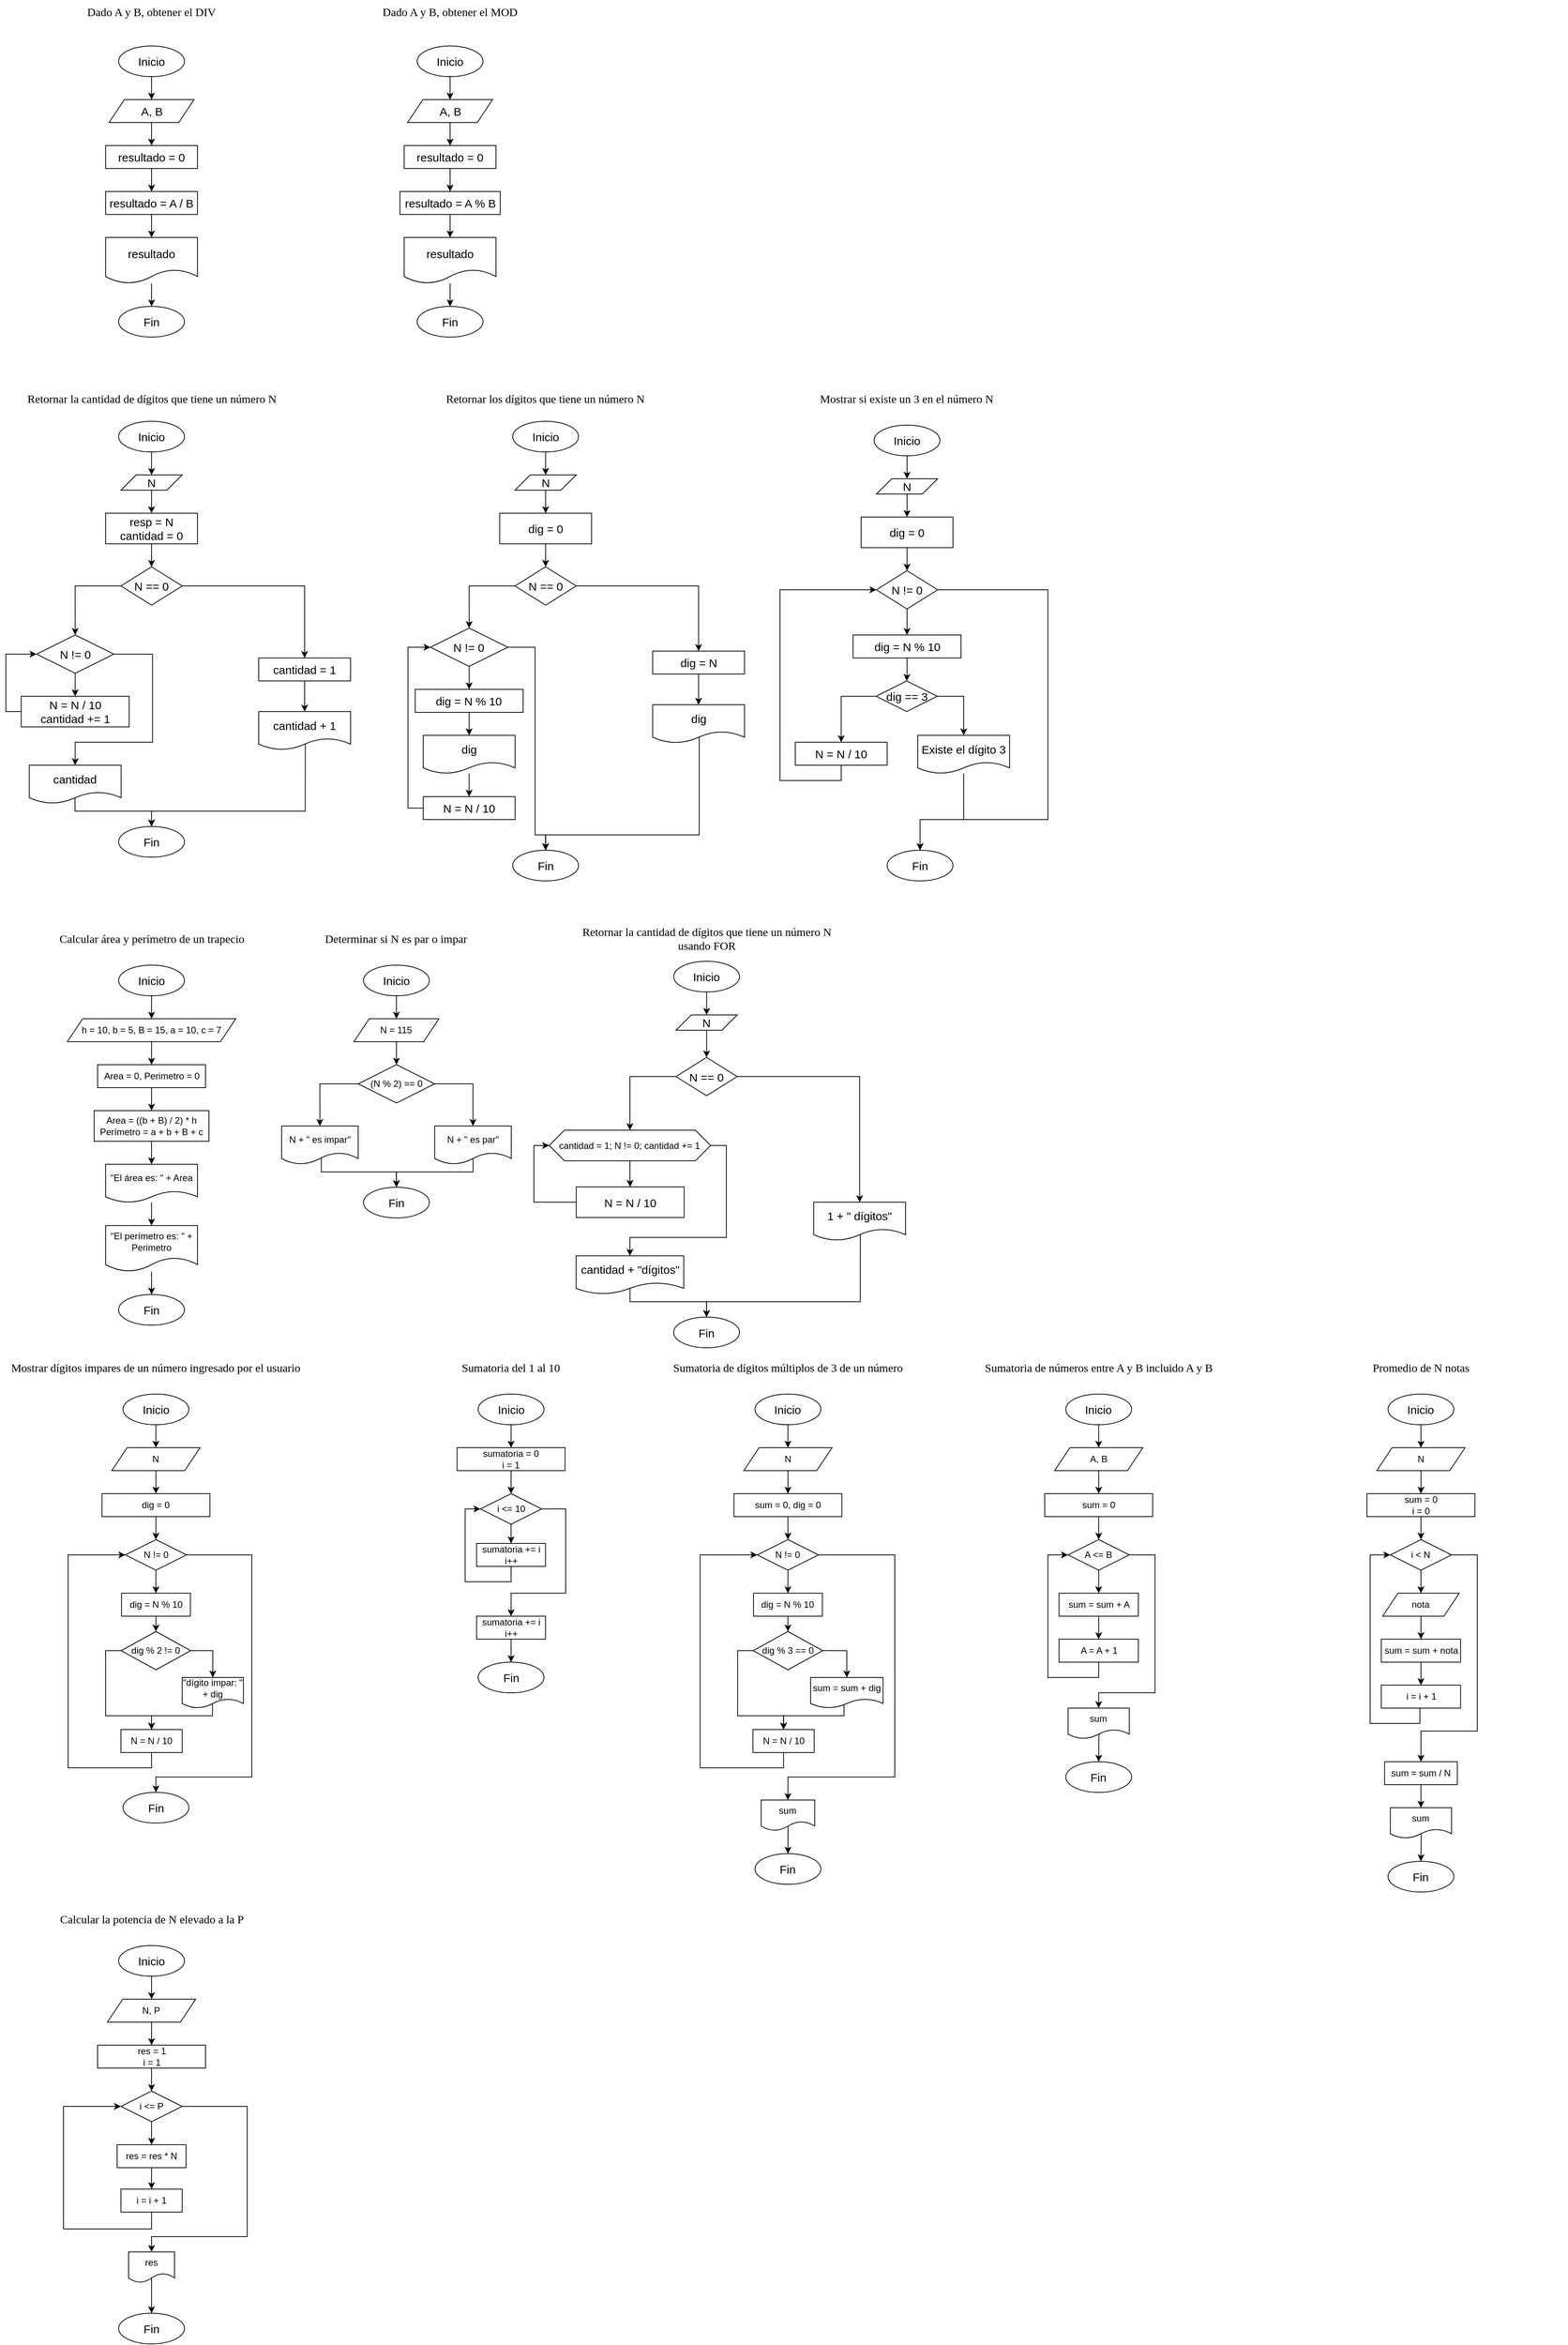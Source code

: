 <mxfile version="20.8.16" type="device"><diagram name="Página-1" id="uD408rvmGwpQXw0aSJ4G"><mxGraphModel dx="751" dy="449" grid="1" gridSize="10" guides="1" tooltips="1" connect="1" arrows="1" fold="1" page="1" pageScale="1" pageWidth="827" pageHeight="1169" math="0" shadow="0"><root><mxCell id="0"/><mxCell id="1" parent="0"/><mxCell id="5Xjq8jHOqUXC_461pEGS-1" value="&lt;font face=&quot;Garamond&quot; style=&quot;font-size: 15px;&quot;&gt;Dado A y B, obtener el DIV&lt;/font&gt;" style="text;html=1;strokeColor=none;fillColor=none;align=center;verticalAlign=middle;whiteSpace=wrap;rounded=0;" parent="1" vertex="1"><mxGeometry x="89" y="50" width="260" height="30" as="geometry"/></mxCell><mxCell id="5Xjq8jHOqUXC_461pEGS-2" value="&lt;font face=&quot;Garamond&quot; style=&quot;font-size: 15px;&quot;&gt;Dado A y B, obtener el MOD&lt;/font&gt;" style="text;html=1;strokeColor=none;fillColor=none;align=center;verticalAlign=middle;whiteSpace=wrap;rounded=0;" parent="1" vertex="1"><mxGeometry x="479" y="50" width="260" height="30" as="geometry"/></mxCell><mxCell id="5Xjq8jHOqUXC_461pEGS-12" style="edgeStyle=orthogonalEdgeStyle;rounded=0;orthogonalLoop=1;jettySize=auto;html=1;entryX=0.5;entryY=0;entryDx=0;entryDy=0;fontFamily=Helvetica;fontSize=15;" parent="1" source="5Xjq8jHOqUXC_461pEGS-3" target="5Xjq8jHOqUXC_461pEGS-4" edge="1"><mxGeometry relative="1" as="geometry"/></mxCell><mxCell id="5Xjq8jHOqUXC_461pEGS-3" value="&lt;font face=&quot;Helvetica&quot;&gt;Inicio&lt;/font&gt;" style="ellipse;whiteSpace=wrap;html=1;fontFamily=Garamond;fontSize=15;" parent="1" vertex="1"><mxGeometry x="176" y="110" width="86" height="40" as="geometry"/></mxCell><mxCell id="5Xjq8jHOqUXC_461pEGS-13" style="edgeStyle=orthogonalEdgeStyle;rounded=0;orthogonalLoop=1;jettySize=auto;html=1;entryX=0.5;entryY=0;entryDx=0;entryDy=0;fontFamily=Helvetica;fontSize=15;" parent="1" source="5Xjq8jHOqUXC_461pEGS-4" target="5Xjq8jHOqUXC_461pEGS-5" edge="1"><mxGeometry relative="1" as="geometry"/></mxCell><mxCell id="5Xjq8jHOqUXC_461pEGS-4" value="A, B" style="shape=parallelogram;perimeter=parallelogramPerimeter;whiteSpace=wrap;html=1;fixedSize=1;fontFamily=Helvetica;fontSize=15;" parent="1" vertex="1"><mxGeometry x="163.5" y="180" width="111" height="30" as="geometry"/></mxCell><mxCell id="5Xjq8jHOqUXC_461pEGS-14" style="edgeStyle=orthogonalEdgeStyle;rounded=0;orthogonalLoop=1;jettySize=auto;html=1;entryX=0.5;entryY=0;entryDx=0;entryDy=0;fontFamily=Helvetica;fontSize=15;" parent="1" source="5Xjq8jHOqUXC_461pEGS-5" target="5Xjq8jHOqUXC_461pEGS-6" edge="1"><mxGeometry relative="1" as="geometry"/></mxCell><mxCell id="5Xjq8jHOqUXC_461pEGS-5" value="resultado = 0" style="rounded=0;whiteSpace=wrap;html=1;fontFamily=Helvetica;fontSize=15;" parent="1" vertex="1"><mxGeometry x="159" y="240" width="120" height="30" as="geometry"/></mxCell><mxCell id="5Xjq8jHOqUXC_461pEGS-15" style="edgeStyle=orthogonalEdgeStyle;rounded=0;orthogonalLoop=1;jettySize=auto;html=1;entryX=0.5;entryY=0;entryDx=0;entryDy=0;fontFamily=Helvetica;fontSize=15;" parent="1" source="5Xjq8jHOqUXC_461pEGS-6" target="5Xjq8jHOqUXC_461pEGS-8" edge="1"><mxGeometry relative="1" as="geometry"/></mxCell><mxCell id="5Xjq8jHOqUXC_461pEGS-6" value="resultado = A / B" style="rounded=0;whiteSpace=wrap;html=1;fontFamily=Helvetica;fontSize=15;" parent="1" vertex="1"><mxGeometry x="159" y="300" width="120" height="30" as="geometry"/></mxCell><mxCell id="5Xjq8jHOqUXC_461pEGS-16" style="edgeStyle=orthogonalEdgeStyle;rounded=0;orthogonalLoop=1;jettySize=auto;html=1;entryX=0.5;entryY=0;entryDx=0;entryDy=0;fontFamily=Helvetica;fontSize=15;" parent="1" source="5Xjq8jHOqUXC_461pEGS-8" target="5Xjq8jHOqUXC_461pEGS-10" edge="1"><mxGeometry relative="1" as="geometry"/></mxCell><mxCell id="5Xjq8jHOqUXC_461pEGS-8" value="resultado" style="shape=document;whiteSpace=wrap;html=1;boundedLbl=1;fontFamily=Helvetica;fontSize=15;" parent="1" vertex="1"><mxGeometry x="159" y="360" width="120" height="60" as="geometry"/></mxCell><mxCell id="5Xjq8jHOqUXC_461pEGS-10" value="&lt;font face=&quot;Helvetica&quot;&gt;Fin&lt;/font&gt;" style="ellipse;whiteSpace=wrap;html=1;fontFamily=Garamond;fontSize=15;" parent="1" vertex="1"><mxGeometry x="176" y="450" width="86" height="40" as="geometry"/></mxCell><mxCell id="5Xjq8jHOqUXC_461pEGS-17" style="edgeStyle=orthogonalEdgeStyle;rounded=0;orthogonalLoop=1;jettySize=auto;html=1;entryX=0.5;entryY=0;entryDx=0;entryDy=0;fontFamily=Helvetica;fontSize=15;" parent="1" source="5Xjq8jHOqUXC_461pEGS-18" target="5Xjq8jHOqUXC_461pEGS-20" edge="1"><mxGeometry relative="1" as="geometry"/></mxCell><mxCell id="5Xjq8jHOqUXC_461pEGS-18" value="&lt;font face=&quot;Helvetica&quot;&gt;Inicio&lt;/font&gt;" style="ellipse;whiteSpace=wrap;html=1;fontFamily=Garamond;fontSize=15;" parent="1" vertex="1"><mxGeometry x="566" y="110" width="86" height="40" as="geometry"/></mxCell><mxCell id="5Xjq8jHOqUXC_461pEGS-19" style="edgeStyle=orthogonalEdgeStyle;rounded=0;orthogonalLoop=1;jettySize=auto;html=1;entryX=0.5;entryY=0;entryDx=0;entryDy=0;fontFamily=Helvetica;fontSize=15;" parent="1" source="5Xjq8jHOqUXC_461pEGS-20" target="5Xjq8jHOqUXC_461pEGS-22" edge="1"><mxGeometry relative="1" as="geometry"/></mxCell><mxCell id="5Xjq8jHOqUXC_461pEGS-20" value="A, B" style="shape=parallelogram;perimeter=parallelogramPerimeter;whiteSpace=wrap;html=1;fixedSize=1;fontFamily=Helvetica;fontSize=15;" parent="1" vertex="1"><mxGeometry x="553.5" y="180" width="111" height="30" as="geometry"/></mxCell><mxCell id="5Xjq8jHOqUXC_461pEGS-21" style="edgeStyle=orthogonalEdgeStyle;rounded=0;orthogonalLoop=1;jettySize=auto;html=1;entryX=0.5;entryY=0;entryDx=0;entryDy=0;fontFamily=Helvetica;fontSize=15;" parent="1" source="5Xjq8jHOqUXC_461pEGS-22" target="5Xjq8jHOqUXC_461pEGS-24" edge="1"><mxGeometry relative="1" as="geometry"/></mxCell><mxCell id="5Xjq8jHOqUXC_461pEGS-22" value="resultado = 0" style="rounded=0;whiteSpace=wrap;html=1;fontFamily=Helvetica;fontSize=15;" parent="1" vertex="1"><mxGeometry x="549" y="240" width="120" height="30" as="geometry"/></mxCell><mxCell id="5Xjq8jHOqUXC_461pEGS-23" style="edgeStyle=orthogonalEdgeStyle;rounded=0;orthogonalLoop=1;jettySize=auto;html=1;entryX=0.5;entryY=0;entryDx=0;entryDy=0;fontFamily=Helvetica;fontSize=15;" parent="1" source="5Xjq8jHOqUXC_461pEGS-24" target="5Xjq8jHOqUXC_461pEGS-26" edge="1"><mxGeometry relative="1" as="geometry"/></mxCell><mxCell id="5Xjq8jHOqUXC_461pEGS-24" value="resultado = A % B" style="rounded=0;whiteSpace=wrap;html=1;fontFamily=Helvetica;fontSize=15;" parent="1" vertex="1"><mxGeometry x="543.5" y="300" width="131" height="30" as="geometry"/></mxCell><mxCell id="5Xjq8jHOqUXC_461pEGS-25" style="edgeStyle=orthogonalEdgeStyle;rounded=0;orthogonalLoop=1;jettySize=auto;html=1;entryX=0.5;entryY=0;entryDx=0;entryDy=0;fontFamily=Helvetica;fontSize=15;" parent="1" source="5Xjq8jHOqUXC_461pEGS-26" target="5Xjq8jHOqUXC_461pEGS-27" edge="1"><mxGeometry relative="1" as="geometry"/></mxCell><mxCell id="5Xjq8jHOqUXC_461pEGS-26" value="resultado" style="shape=document;whiteSpace=wrap;html=1;boundedLbl=1;fontFamily=Helvetica;fontSize=15;" parent="1" vertex="1"><mxGeometry x="549" y="360" width="120" height="60" as="geometry"/></mxCell><mxCell id="5Xjq8jHOqUXC_461pEGS-27" value="&lt;font face=&quot;Helvetica&quot;&gt;Fin&lt;/font&gt;" style="ellipse;whiteSpace=wrap;html=1;fontFamily=Garamond;fontSize=15;" parent="1" vertex="1"><mxGeometry x="566" y="450" width="86" height="40" as="geometry"/></mxCell><mxCell id="5Xjq8jHOqUXC_461pEGS-28" value="&lt;font face=&quot;Garamond&quot; style=&quot;font-size: 15px;&quot;&gt;Retornar la cantidad de dígitos que tiene un número N&lt;/font&gt;" style="text;html=1;strokeColor=none;fillColor=none;align=center;verticalAlign=middle;whiteSpace=wrap;rounded=0;" parent="1" vertex="1"><mxGeometry x="53.5" y="555" width="331" height="30" as="geometry"/></mxCell><mxCell id="5Xjq8jHOqUXC_461pEGS-37" style="edgeStyle=orthogonalEdgeStyle;rounded=0;orthogonalLoop=1;jettySize=auto;html=1;entryX=0.5;entryY=0;entryDx=0;entryDy=0;fontFamily=Helvetica;fontSize=15;" parent="1" source="5Xjq8jHOqUXC_461pEGS-29" target="5Xjq8jHOqUXC_461pEGS-31" edge="1"><mxGeometry relative="1" as="geometry"/></mxCell><mxCell id="5Xjq8jHOqUXC_461pEGS-29" value="&lt;font face=&quot;Helvetica&quot;&gt;Inicio&lt;/font&gt;" style="ellipse;whiteSpace=wrap;html=1;fontFamily=Garamond;fontSize=15;" parent="1" vertex="1"><mxGeometry x="176" y="600" width="86" height="40" as="geometry"/></mxCell><mxCell id="5Xjq8jHOqUXC_461pEGS-30" value="&lt;font face=&quot;Helvetica&quot;&gt;Fin&lt;/font&gt;" style="ellipse;whiteSpace=wrap;html=1;fontFamily=Garamond;fontSize=15;" parent="1" vertex="1"><mxGeometry x="176" y="1129" width="86" height="40" as="geometry"/></mxCell><mxCell id="5Xjq8jHOqUXC_461pEGS-38" style="edgeStyle=orthogonalEdgeStyle;rounded=0;orthogonalLoop=1;jettySize=auto;html=1;entryX=0.5;entryY=0;entryDx=0;entryDy=0;fontFamily=Helvetica;fontSize=15;" parent="1" source="5Xjq8jHOqUXC_461pEGS-31" target="5Xjq8jHOqUXC_461pEGS-33" edge="1"><mxGeometry relative="1" as="geometry"/></mxCell><mxCell id="5Xjq8jHOqUXC_461pEGS-31" value="N" style="shape=parallelogram;perimeter=parallelogramPerimeter;whiteSpace=wrap;html=1;fixedSize=1;fontFamily=Helvetica;fontSize=15;" parent="1" vertex="1"><mxGeometry x="179" y="670" width="80" height="20" as="geometry"/></mxCell><mxCell id="5Xjq8jHOqUXC_461pEGS-40" style="edgeStyle=orthogonalEdgeStyle;rounded=0;orthogonalLoop=1;jettySize=auto;html=1;entryX=0.5;entryY=0;entryDx=0;entryDy=0;fontFamily=Helvetica;fontSize=15;" parent="1" source="5Xjq8jHOqUXC_461pEGS-32" target="5Xjq8jHOqUXC_461pEGS-34" edge="1"><mxGeometry relative="1" as="geometry"/></mxCell><mxCell id="5Xjq8jHOqUXC_461pEGS-42" style="edgeStyle=orthogonalEdgeStyle;rounded=0;orthogonalLoop=1;jettySize=auto;html=1;fontFamily=Helvetica;fontSize=15;entryX=0.5;entryY=0;entryDx=0;entryDy=0;exitX=1;exitY=0.5;exitDx=0;exitDy=0;" parent="1" source="5Xjq8jHOqUXC_461pEGS-32" target="5Xjq8jHOqUXC_461pEGS-41" edge="1"><mxGeometry relative="1" as="geometry"><mxPoint x="250.23" y="999" as="targetPoint"/><Array as="points"><mxPoint x="220.23" y="904"/><mxPoint x="220.23" y="1019"/><mxPoint x="119.23" y="1019"/></Array></mxGeometry></mxCell><mxCell id="5Xjq8jHOqUXC_461pEGS-32" value="N != 0" style="rhombus;whiteSpace=wrap;html=1;fontFamily=Helvetica;fontSize=15;" parent="1" vertex="1"><mxGeometry x="68.73" y="879" width="101" height="50" as="geometry"/></mxCell><mxCell id="5Xjq8jHOqUXC_461pEGS-44" style="edgeStyle=orthogonalEdgeStyle;rounded=0;orthogonalLoop=1;jettySize=auto;html=1;entryX=0.5;entryY=0;entryDx=0;entryDy=0;fontFamily=Helvetica;fontSize=15;" parent="1" source="5Xjq8jHOqUXC_461pEGS-33" target="5Xjq8jHOqUXC_461pEGS-43" edge="1"><mxGeometry relative="1" as="geometry"/></mxCell><mxCell id="5Xjq8jHOqUXC_461pEGS-33" value="resp = N&lt;br&gt;cantidad = 0" style="rounded=0;whiteSpace=wrap;html=1;fontFamily=Helvetica;fontSize=15;" parent="1" vertex="1"><mxGeometry x="159" y="720" width="120" height="40" as="geometry"/></mxCell><mxCell id="5Xjq8jHOqUXC_461pEGS-36" style="edgeStyle=orthogonalEdgeStyle;rounded=0;orthogonalLoop=1;jettySize=auto;html=1;entryX=0;entryY=0.5;entryDx=0;entryDy=0;fontFamily=Helvetica;fontSize=15;exitX=0;exitY=0.5;exitDx=0;exitDy=0;" parent="1" source="5Xjq8jHOqUXC_461pEGS-34" target="5Xjq8jHOqUXC_461pEGS-32" edge="1"><mxGeometry relative="1" as="geometry"/></mxCell><mxCell id="5Xjq8jHOqUXC_461pEGS-34" value="N = N / 10&lt;br&gt;cantidad += 1" style="rounded=0;whiteSpace=wrap;html=1;fontFamily=Helvetica;fontSize=15;" parent="1" vertex="1"><mxGeometry x="48.73" y="959" width="141" height="40" as="geometry"/></mxCell><mxCell id="5Xjq8jHOqUXC_461pEGS-48" style="edgeStyle=orthogonalEdgeStyle;rounded=0;orthogonalLoop=1;jettySize=auto;html=1;entryX=0.5;entryY=0;entryDx=0;entryDy=0;fontFamily=Helvetica;fontSize=15;exitX=0.533;exitY=0.825;exitDx=0;exitDy=0;exitPerimeter=0;" parent="1" source="5Xjq8jHOqUXC_461pEGS-41" target="5Xjq8jHOqUXC_461pEGS-30" edge="1"><mxGeometry relative="1" as="geometry"><Array as="points"><mxPoint x="119" y="1109"/><mxPoint x="219" y="1109"/></Array></mxGeometry></mxCell><mxCell id="5Xjq8jHOqUXC_461pEGS-41" value="cantidad" style="shape=document;whiteSpace=wrap;html=1;boundedLbl=1;fontFamily=Helvetica;fontSize=15;" parent="1" vertex="1"><mxGeometry x="59.23" y="1049" width="120" height="50" as="geometry"/></mxCell><mxCell id="5Xjq8jHOqUXC_461pEGS-51" style="edgeStyle=orthogonalEdgeStyle;rounded=0;orthogonalLoop=1;jettySize=auto;html=1;entryX=0.5;entryY=0;entryDx=0;entryDy=0;fontFamily=Helvetica;fontSize=15;" parent="1" source="5Xjq8jHOqUXC_461pEGS-43" target="5Xjq8jHOqUXC_461pEGS-50" edge="1"><mxGeometry relative="1" as="geometry"/></mxCell><mxCell id="5Xjq8jHOqUXC_461pEGS-99" style="edgeStyle=orthogonalEdgeStyle;rounded=0;orthogonalLoop=1;jettySize=auto;html=1;entryX=0.5;entryY=0;entryDx=0;entryDy=0;fontFamily=Helvetica;fontSize=15;" parent="1" source="5Xjq8jHOqUXC_461pEGS-43" target="5Xjq8jHOqUXC_461pEGS-32" edge="1"><mxGeometry relative="1" as="geometry"/></mxCell><mxCell id="5Xjq8jHOqUXC_461pEGS-43" value="N == 0" style="rhombus;whiteSpace=wrap;html=1;fontFamily=Helvetica;fontSize=15;" parent="1" vertex="1"><mxGeometry x="179" y="790" width="80" height="50" as="geometry"/></mxCell><mxCell id="5Xjq8jHOqUXC_461pEGS-49" style="edgeStyle=orthogonalEdgeStyle;rounded=0;orthogonalLoop=1;jettySize=auto;html=1;entryX=0.5;entryY=0;entryDx=0;entryDy=0;fontFamily=Helvetica;fontSize=15;exitX=0.507;exitY=0.846;exitDx=0;exitDy=0;exitPerimeter=0;" parent="1" source="5Xjq8jHOqUXC_461pEGS-46" target="5Xjq8jHOqUXC_461pEGS-30" edge="1"><mxGeometry relative="1" as="geometry"><Array as="points"><mxPoint x="420" y="1109"/><mxPoint x="219" y="1109"/></Array></mxGeometry></mxCell><mxCell id="5Xjq8jHOqUXC_461pEGS-46" value="cantidad + 1" style="shape=document;whiteSpace=wrap;html=1;boundedLbl=1;fontFamily=Helvetica;fontSize=15;" parent="1" vertex="1"><mxGeometry x="359" y="979" width="120" height="50" as="geometry"/></mxCell><mxCell id="5Xjq8jHOqUXC_461pEGS-52" style="edgeStyle=orthogonalEdgeStyle;rounded=0;orthogonalLoop=1;jettySize=auto;html=1;entryX=0.5;entryY=0;entryDx=0;entryDy=0;fontFamily=Helvetica;fontSize=15;" parent="1" source="5Xjq8jHOqUXC_461pEGS-50" target="5Xjq8jHOqUXC_461pEGS-46" edge="1"><mxGeometry relative="1" as="geometry"/></mxCell><mxCell id="5Xjq8jHOqUXC_461pEGS-50" value="cantidad = 1" style="rounded=0;whiteSpace=wrap;html=1;fontFamily=Helvetica;fontSize=15;" parent="1" vertex="1"><mxGeometry x="359" y="909" width="120" height="30" as="geometry"/></mxCell><mxCell id="5Xjq8jHOqUXC_461pEGS-66" value="&lt;font face=&quot;Garamond&quot; style=&quot;font-size: 15px;&quot;&gt;Retornar los dígitos que tiene un número N&lt;/font&gt;" style="text;html=1;strokeColor=none;fillColor=none;align=center;verticalAlign=middle;whiteSpace=wrap;rounded=0;" parent="1" vertex="1"><mxGeometry x="568.33" y="555" width="331" height="30" as="geometry"/></mxCell><mxCell id="5Xjq8jHOqUXC_461pEGS-67" style="edgeStyle=orthogonalEdgeStyle;rounded=0;orthogonalLoop=1;jettySize=auto;html=1;entryX=0.5;entryY=0;entryDx=0;entryDy=0;fontFamily=Helvetica;fontSize=15;" parent="1" source="5Xjq8jHOqUXC_461pEGS-68" target="5Xjq8jHOqUXC_461pEGS-71" edge="1"><mxGeometry relative="1" as="geometry"/></mxCell><mxCell id="5Xjq8jHOqUXC_461pEGS-68" value="&lt;font face=&quot;Helvetica&quot;&gt;Inicio&lt;/font&gt;" style="ellipse;whiteSpace=wrap;html=1;fontFamily=Garamond;fontSize=15;" parent="1" vertex="1"><mxGeometry x="690.83" y="600" width="86" height="40" as="geometry"/></mxCell><mxCell id="5Xjq8jHOqUXC_461pEGS-69" value="&lt;font face=&quot;Helvetica&quot;&gt;Fin&lt;/font&gt;" style="ellipse;whiteSpace=wrap;html=1;fontFamily=Garamond;fontSize=15;" parent="1" vertex="1"><mxGeometry x="690.83" y="1160" width="86" height="40" as="geometry"/></mxCell><mxCell id="5Xjq8jHOqUXC_461pEGS-70" style="edgeStyle=orthogonalEdgeStyle;rounded=0;orthogonalLoop=1;jettySize=auto;html=1;entryX=0.5;entryY=0;entryDx=0;entryDy=0;fontFamily=Helvetica;fontSize=15;" parent="1" source="5Xjq8jHOqUXC_461pEGS-71" target="5Xjq8jHOqUXC_461pEGS-76" edge="1"><mxGeometry relative="1" as="geometry"/></mxCell><mxCell id="5Xjq8jHOqUXC_461pEGS-71" value="N" style="shape=parallelogram;perimeter=parallelogramPerimeter;whiteSpace=wrap;html=1;fixedSize=1;fontFamily=Helvetica;fontSize=15;" parent="1" vertex="1"><mxGeometry x="693.83" y="670" width="80" height="20" as="geometry"/></mxCell><mxCell id="5Xjq8jHOqUXC_461pEGS-72" style="edgeStyle=orthogonalEdgeStyle;rounded=0;orthogonalLoop=1;jettySize=auto;html=1;entryX=0.5;entryY=0;entryDx=0;entryDy=0;fontFamily=Helvetica;fontSize=15;" parent="1" source="5Xjq8jHOqUXC_461pEGS-74" target="5Xjq8jHOqUXC_461pEGS-78" edge="1"><mxGeometry relative="1" as="geometry"/></mxCell><mxCell id="5Xjq8jHOqUXC_461pEGS-101" style="edgeStyle=orthogonalEdgeStyle;rounded=0;orthogonalLoop=1;jettySize=auto;html=1;entryX=0.5;entryY=0;entryDx=0;entryDy=0;fontFamily=Helvetica;fontSize=15;" parent="1" source="5Xjq8jHOqUXC_461pEGS-74" target="5Xjq8jHOqUXC_461pEGS-69" edge="1"><mxGeometry relative="1" as="geometry"><Array as="points"><mxPoint x="720" y="895"/><mxPoint x="720" y="1140"/><mxPoint x="734" y="1140"/></Array></mxGeometry></mxCell><mxCell id="5Xjq8jHOqUXC_461pEGS-74" value="N != 0" style="rhombus;whiteSpace=wrap;html=1;fontFamily=Helvetica;fontSize=15;" parent="1" vertex="1"><mxGeometry x="583.42" y="870" width="101" height="50" as="geometry"/></mxCell><mxCell id="5Xjq8jHOqUXC_461pEGS-75" style="edgeStyle=orthogonalEdgeStyle;rounded=0;orthogonalLoop=1;jettySize=auto;html=1;entryX=0.5;entryY=0;entryDx=0;entryDy=0;fontFamily=Helvetica;fontSize=15;" parent="1" source="5Xjq8jHOqUXC_461pEGS-76" target="5Xjq8jHOqUXC_461pEGS-83" edge="1"><mxGeometry relative="1" as="geometry"/></mxCell><mxCell id="5Xjq8jHOqUXC_461pEGS-76" value="dig = 0" style="rounded=0;whiteSpace=wrap;html=1;fontFamily=Helvetica;fontSize=15;" parent="1" vertex="1"><mxGeometry x="673.83" y="720" width="120" height="40" as="geometry"/></mxCell><mxCell id="5Xjq8jHOqUXC_461pEGS-96" style="edgeStyle=orthogonalEdgeStyle;rounded=0;orthogonalLoop=1;jettySize=auto;html=1;entryX=0.5;entryY=0;entryDx=0;entryDy=0;fontFamily=Helvetica;fontSize=15;" parent="1" source="5Xjq8jHOqUXC_461pEGS-78" target="5Xjq8jHOqUXC_461pEGS-93" edge="1"><mxGeometry relative="1" as="geometry"/></mxCell><mxCell id="5Xjq8jHOqUXC_461pEGS-78" value="dig = N % 10" style="rounded=0;whiteSpace=wrap;html=1;fontFamily=Helvetica;fontSize=15;" parent="1" vertex="1"><mxGeometry x="563.42" y="950" width="141" height="30" as="geometry"/></mxCell><mxCell id="5Xjq8jHOqUXC_461pEGS-81" style="edgeStyle=orthogonalEdgeStyle;rounded=0;orthogonalLoop=1;jettySize=auto;html=1;entryX=0.5;entryY=0;entryDx=0;entryDy=0;fontFamily=Helvetica;fontSize=15;" parent="1" source="5Xjq8jHOqUXC_461pEGS-83" target="5Xjq8jHOqUXC_461pEGS-87" edge="1"><mxGeometry relative="1" as="geometry"/></mxCell><mxCell id="5Xjq8jHOqUXC_461pEGS-100" style="edgeStyle=orthogonalEdgeStyle;rounded=0;orthogonalLoop=1;jettySize=auto;html=1;entryX=0.5;entryY=0;entryDx=0;entryDy=0;fontFamily=Helvetica;fontSize=15;" parent="1" source="5Xjq8jHOqUXC_461pEGS-83" target="5Xjq8jHOqUXC_461pEGS-74" edge="1"><mxGeometry relative="1" as="geometry"/></mxCell><mxCell id="5Xjq8jHOqUXC_461pEGS-83" value="N == 0" style="rhombus;whiteSpace=wrap;html=1;fontFamily=Helvetica;fontSize=15;" parent="1" vertex="1"><mxGeometry x="693.83" y="790" width="80" height="50" as="geometry"/></mxCell><mxCell id="5Xjq8jHOqUXC_461pEGS-84" style="edgeStyle=orthogonalEdgeStyle;rounded=0;orthogonalLoop=1;jettySize=auto;html=1;entryX=0.5;entryY=0;entryDx=0;entryDy=0;fontFamily=Helvetica;fontSize=15;exitX=0.507;exitY=0.846;exitDx=0;exitDy=0;exitPerimeter=0;" parent="1" source="5Xjq8jHOqUXC_461pEGS-85" target="5Xjq8jHOqUXC_461pEGS-69" edge="1"><mxGeometry relative="1" as="geometry"><Array as="points"><mxPoint x="935" y="1140"/><mxPoint x="734" y="1140"/></Array></mxGeometry></mxCell><mxCell id="5Xjq8jHOqUXC_461pEGS-85" value="dig" style="shape=document;whiteSpace=wrap;html=1;boundedLbl=1;fontFamily=Helvetica;fontSize=15;" parent="1" vertex="1"><mxGeometry x="873.69" y="970" width="120" height="50" as="geometry"/></mxCell><mxCell id="5Xjq8jHOqUXC_461pEGS-86" style="edgeStyle=orthogonalEdgeStyle;rounded=0;orthogonalLoop=1;jettySize=auto;html=1;entryX=0.5;entryY=0;entryDx=0;entryDy=0;fontFamily=Helvetica;fontSize=15;" parent="1" source="5Xjq8jHOqUXC_461pEGS-87" target="5Xjq8jHOqUXC_461pEGS-85" edge="1"><mxGeometry relative="1" as="geometry"/></mxCell><mxCell id="5Xjq8jHOqUXC_461pEGS-87" value="dig = N" style="rounded=0;whiteSpace=wrap;html=1;fontFamily=Helvetica;fontSize=15;" parent="1" vertex="1"><mxGeometry x="873.69" y="900" width="120" height="30" as="geometry"/></mxCell><mxCell id="5Xjq8jHOqUXC_461pEGS-97" style="edgeStyle=orthogonalEdgeStyle;rounded=0;orthogonalLoop=1;jettySize=auto;html=1;entryX=0.5;entryY=0;entryDx=0;entryDy=0;fontFamily=Helvetica;fontSize=15;" parent="1" source="5Xjq8jHOqUXC_461pEGS-93" target="5Xjq8jHOqUXC_461pEGS-94" edge="1"><mxGeometry relative="1" as="geometry"/></mxCell><mxCell id="5Xjq8jHOqUXC_461pEGS-93" value="dig" style="shape=document;whiteSpace=wrap;html=1;boundedLbl=1;fontFamily=Helvetica;fontSize=15;" parent="1" vertex="1"><mxGeometry x="573.92" y="1010" width="120" height="50" as="geometry"/></mxCell><mxCell id="5Xjq8jHOqUXC_461pEGS-98" style="edgeStyle=orthogonalEdgeStyle;rounded=0;orthogonalLoop=1;jettySize=auto;html=1;entryX=0;entryY=0.5;entryDx=0;entryDy=0;fontFamily=Helvetica;fontSize=15;" parent="1" source="5Xjq8jHOqUXC_461pEGS-94" target="5Xjq8jHOqUXC_461pEGS-74" edge="1"><mxGeometry relative="1" as="geometry"><Array as="points"><mxPoint x="554" y="1105"/><mxPoint x="554" y="895"/></Array></mxGeometry></mxCell><mxCell id="5Xjq8jHOqUXC_461pEGS-94" value="N = N / 10" style="rounded=0;whiteSpace=wrap;html=1;fontFamily=Helvetica;fontSize=15;" parent="1" vertex="1"><mxGeometry x="573.92" y="1090" width="120" height="30" as="geometry"/></mxCell><mxCell id="5Xjq8jHOqUXC_461pEGS-102" style="edgeStyle=orthogonalEdgeStyle;rounded=0;orthogonalLoop=1;jettySize=auto;html=1;entryX=0.5;entryY=0;entryDx=0;entryDy=0;fontFamily=Helvetica;fontSize=15;" parent="1" source="5Xjq8jHOqUXC_461pEGS-103" target="5Xjq8jHOqUXC_461pEGS-105" edge="1"><mxGeometry relative="1" as="geometry"/></mxCell><mxCell id="5Xjq8jHOqUXC_461pEGS-103" value="&lt;font face=&quot;Helvetica&quot;&gt;Inicio&lt;/font&gt;" style="ellipse;whiteSpace=wrap;html=1;fontFamily=Garamond;fontSize=15;" parent="1" vertex="1"><mxGeometry x="1163" y="605" width="86" height="40" as="geometry"/></mxCell><mxCell id="5Xjq8jHOqUXC_461pEGS-104" style="edgeStyle=orthogonalEdgeStyle;rounded=0;orthogonalLoop=1;jettySize=auto;html=1;entryX=0.5;entryY=0;entryDx=0;entryDy=0;fontFamily=Helvetica;fontSize=15;" parent="1" source="5Xjq8jHOqUXC_461pEGS-105" target="5Xjq8jHOqUXC_461pEGS-107" edge="1"><mxGeometry relative="1" as="geometry"/></mxCell><mxCell id="5Xjq8jHOqUXC_461pEGS-105" value="N" style="shape=parallelogram;perimeter=parallelogramPerimeter;whiteSpace=wrap;html=1;fixedSize=1;fontFamily=Helvetica;fontSize=15;" parent="1" vertex="1"><mxGeometry x="1166" y="675" width="80" height="20" as="geometry"/></mxCell><mxCell id="5Xjq8jHOqUXC_461pEGS-106" style="edgeStyle=orthogonalEdgeStyle;rounded=0;orthogonalLoop=1;jettySize=auto;html=1;entryX=0.5;entryY=0;entryDx=0;entryDy=0;fontFamily=Helvetica;fontSize=15;" parent="1" source="5Xjq8jHOqUXC_461pEGS-107" target="5Xjq8jHOqUXC_461pEGS-108" edge="1"><mxGeometry relative="1" as="geometry"/></mxCell><mxCell id="5Xjq8jHOqUXC_461pEGS-107" value="dig = 0" style="rounded=0;whiteSpace=wrap;html=1;fontFamily=Helvetica;fontSize=15;" parent="1" vertex="1"><mxGeometry x="1146" y="725" width="120" height="40" as="geometry"/></mxCell><mxCell id="5Xjq8jHOqUXC_461pEGS-119" style="edgeStyle=orthogonalEdgeStyle;rounded=0;orthogonalLoop=1;jettySize=auto;html=1;entryX=0.5;entryY=0;entryDx=0;entryDy=0;fontFamily=Helvetica;fontSize=15;" parent="1" source="5Xjq8jHOqUXC_461pEGS-108" target="5Xjq8jHOqUXC_461pEGS-112" edge="1"><mxGeometry relative="1" as="geometry"/></mxCell><mxCell id="5Xjq8jHOqUXC_461pEGS-124" style="edgeStyle=orthogonalEdgeStyle;rounded=0;orthogonalLoop=1;jettySize=auto;html=1;exitX=1;exitY=0.5;exitDx=0;exitDy=0;fontFamily=Helvetica;fontSize=15;entryX=0.5;entryY=0;entryDx=0;entryDy=0;" parent="1" source="5Xjq8jHOqUXC_461pEGS-108" target="5Xjq8jHOqUXC_461pEGS-127" edge="1"><mxGeometry relative="1" as="geometry"><mxPoint x="1400" y="1170" as="targetPoint"/><Array as="points"><mxPoint x="1390" y="820"/><mxPoint x="1390" y="1120"/><mxPoint x="1223" y="1120"/></Array></mxGeometry></mxCell><mxCell id="5Xjq8jHOqUXC_461pEGS-108" value="N != 0" style="rhombus;whiteSpace=wrap;html=1;fontFamily=Helvetica;fontSize=15;" parent="1" vertex="1"><mxGeometry x="1166" y="795" width="80" height="50" as="geometry"/></mxCell><mxCell id="5Xjq8jHOqUXC_461pEGS-109" value="&lt;font face=&quot;Garamond&quot; style=&quot;font-size: 15px;&quot;&gt;Mostrar si existe un 3 en el número N&lt;/font&gt;" style="text;html=1;strokeColor=none;fillColor=none;align=center;verticalAlign=middle;whiteSpace=wrap;rounded=0;" parent="1" vertex="1"><mxGeometry x="1040" y="555" width="331" height="30" as="geometry"/></mxCell><mxCell id="5Xjq8jHOqUXC_461pEGS-120" style="edgeStyle=orthogonalEdgeStyle;rounded=0;orthogonalLoop=1;jettySize=auto;html=1;entryX=0.5;entryY=0;entryDx=0;entryDy=0;fontFamily=Helvetica;fontSize=15;" parent="1" source="5Xjq8jHOqUXC_461pEGS-112" target="5Xjq8jHOqUXC_461pEGS-116" edge="1"><mxGeometry relative="1" as="geometry"/></mxCell><mxCell id="5Xjq8jHOqUXC_461pEGS-112" value="dig = N % 10" style="rounded=0;whiteSpace=wrap;html=1;fontFamily=Helvetica;fontSize=15;" parent="1" vertex="1"><mxGeometry x="1135.5" y="879" width="141" height="30" as="geometry"/></mxCell><mxCell id="5Xjq8jHOqUXC_461pEGS-128" style="edgeStyle=orthogonalEdgeStyle;rounded=0;orthogonalLoop=1;jettySize=auto;html=1;entryX=0.5;entryY=0;entryDx=0;entryDy=0;fontFamily=Helvetica;fontSize=15;" parent="1" source="5Xjq8jHOqUXC_461pEGS-114" target="5Xjq8jHOqUXC_461pEGS-127" edge="1"><mxGeometry relative="1" as="geometry"><Array as="points"><mxPoint x="1280" y="1120"/><mxPoint x="1223" y="1120"/></Array></mxGeometry></mxCell><mxCell id="5Xjq8jHOqUXC_461pEGS-114" value="Existe el dígito 3" style="shape=document;whiteSpace=wrap;html=1;boundedLbl=1;fontFamily=Helvetica;fontSize=15;" parent="1" vertex="1"><mxGeometry x="1220" y="1010" width="120" height="50" as="geometry"/></mxCell><mxCell id="5Xjq8jHOqUXC_461pEGS-121" style="edgeStyle=orthogonalEdgeStyle;rounded=0;orthogonalLoop=1;jettySize=auto;html=1;exitX=0.5;exitY=1;exitDx=0;exitDy=0;entryX=0;entryY=0.5;entryDx=0;entryDy=0;fontFamily=Helvetica;fontSize=15;" parent="1" source="5Xjq8jHOqUXC_461pEGS-115" target="5Xjq8jHOqUXC_461pEGS-108" edge="1"><mxGeometry relative="1" as="geometry"><Array as="points"><mxPoint x="1120" y="1069"/><mxPoint x="1040" y="1069"/><mxPoint x="1040" y="820"/></Array></mxGeometry></mxCell><mxCell id="5Xjq8jHOqUXC_461pEGS-115" value="N = N / 10" style="rounded=0;whiteSpace=wrap;html=1;fontFamily=Helvetica;fontSize=15;" parent="1" vertex="1"><mxGeometry x="1060" y="1019" width="120" height="30" as="geometry"/></mxCell><mxCell id="5Xjq8jHOqUXC_461pEGS-117" style="edgeStyle=orthogonalEdgeStyle;rounded=0;orthogonalLoop=1;jettySize=auto;html=1;entryX=0.5;entryY=0;entryDx=0;entryDy=0;fontFamily=Helvetica;fontSize=15;exitX=0;exitY=0.5;exitDx=0;exitDy=0;" parent="1" source="5Xjq8jHOqUXC_461pEGS-116" target="5Xjq8jHOqUXC_461pEGS-115" edge="1"><mxGeometry relative="1" as="geometry"/></mxCell><mxCell id="5Xjq8jHOqUXC_461pEGS-118" style="edgeStyle=orthogonalEdgeStyle;rounded=0;orthogonalLoop=1;jettySize=auto;html=1;exitX=1;exitY=0.5;exitDx=0;exitDy=0;entryX=0.5;entryY=0;entryDx=0;entryDy=0;fontFamily=Helvetica;fontSize=15;" parent="1" source="5Xjq8jHOqUXC_461pEGS-116" target="5Xjq8jHOqUXC_461pEGS-114" edge="1"><mxGeometry relative="1" as="geometry"/></mxCell><mxCell id="5Xjq8jHOqUXC_461pEGS-116" value="dig == 3" style="rhombus;whiteSpace=wrap;html=1;fontFamily=Helvetica;fontSize=15;" parent="1" vertex="1"><mxGeometry x="1165.5" y="939" width="80" height="40" as="geometry"/></mxCell><mxCell id="5Xjq8jHOqUXC_461pEGS-127" value="&lt;font face=&quot;Helvetica&quot;&gt;Fin&lt;/font&gt;" style="ellipse;whiteSpace=wrap;html=1;fontFamily=Garamond;fontSize=15;" parent="1" vertex="1"><mxGeometry x="1180" y="1160" width="86" height="40" as="geometry"/></mxCell><mxCell id="cBgkQ8kryoj65ZpLNb_C-2" value="&lt;font face=&quot;Garamond&quot; style=&quot;font-size: 15px;&quot;&gt;Calcular área y perímetro de un trapecio&lt;/font&gt;" style="text;html=1;strokeColor=none;fillColor=none;align=center;verticalAlign=middle;whiteSpace=wrap;rounded=0;" parent="1" vertex="1"><mxGeometry x="53.5" y="1260" width="331" height="30" as="geometry"/></mxCell><mxCell id="cBgkQ8kryoj65ZpLNb_C-11" style="edgeStyle=orthogonalEdgeStyle;rounded=0;orthogonalLoop=1;jettySize=auto;html=1;entryX=0.5;entryY=0;entryDx=0;entryDy=0;" parent="1" source="cBgkQ8kryoj65ZpLNb_C-3" target="cBgkQ8kryoj65ZpLNb_C-6" edge="1"><mxGeometry relative="1" as="geometry"/></mxCell><mxCell id="cBgkQ8kryoj65ZpLNb_C-3" value="&lt;font face=&quot;Helvetica&quot;&gt;Inicio&lt;/font&gt;" style="ellipse;whiteSpace=wrap;html=1;fontFamily=Garamond;fontSize=15;" parent="1" vertex="1"><mxGeometry x="176" y="1310" width="86" height="40" as="geometry"/></mxCell><mxCell id="cBgkQ8kryoj65ZpLNb_C-13" style="edgeStyle=orthogonalEdgeStyle;rounded=0;orthogonalLoop=1;jettySize=auto;html=1;entryX=0.5;entryY=0;entryDx=0;entryDy=0;" parent="1" source="cBgkQ8kryoj65ZpLNb_C-5" target="cBgkQ8kryoj65ZpLNb_C-7" edge="1"><mxGeometry relative="1" as="geometry"/></mxCell><mxCell id="cBgkQ8kryoj65ZpLNb_C-5" value="Area = 0, Perimetro = 0" style="rounded=0;whiteSpace=wrap;html=1;" parent="1" vertex="1"><mxGeometry x="148.5" y="1440" width="141" height="30" as="geometry"/></mxCell><mxCell id="cBgkQ8kryoj65ZpLNb_C-12" style="edgeStyle=orthogonalEdgeStyle;rounded=0;orthogonalLoop=1;jettySize=auto;html=1;entryX=0.5;entryY=0;entryDx=0;entryDy=0;" parent="1" source="cBgkQ8kryoj65ZpLNb_C-6" target="cBgkQ8kryoj65ZpLNb_C-5" edge="1"><mxGeometry relative="1" as="geometry"/></mxCell><mxCell id="cBgkQ8kryoj65ZpLNb_C-6" value="h = 10, b = 5, B = 15, a = 10, c = 7" style="shape=parallelogram;perimeter=parallelogramPerimeter;whiteSpace=wrap;html=1;fixedSize=1;" parent="1" vertex="1"><mxGeometry x="109" y="1380" width="220" height="30" as="geometry"/></mxCell><mxCell id="cBgkQ8kryoj65ZpLNb_C-14" style="edgeStyle=orthogonalEdgeStyle;rounded=0;orthogonalLoop=1;jettySize=auto;html=1;exitX=0.5;exitY=1;exitDx=0;exitDy=0;entryX=0.5;entryY=0;entryDx=0;entryDy=0;" parent="1" source="cBgkQ8kryoj65ZpLNb_C-7" target="cBgkQ8kryoj65ZpLNb_C-8" edge="1"><mxGeometry relative="1" as="geometry"/></mxCell><mxCell id="cBgkQ8kryoj65ZpLNb_C-7" value="Area = ((b + B) / 2) * h&lt;br&gt;Perímetro = a + b + B + c" style="rounded=0;whiteSpace=wrap;html=1;" parent="1" vertex="1"><mxGeometry x="144" y="1500" width="150" height="40" as="geometry"/></mxCell><mxCell id="cBgkQ8kryoj65ZpLNb_C-15" style="edgeStyle=orthogonalEdgeStyle;rounded=0;orthogonalLoop=1;jettySize=auto;html=1;entryX=0.5;entryY=0;entryDx=0;entryDy=0;" parent="1" source="cBgkQ8kryoj65ZpLNb_C-8" target="cBgkQ8kryoj65ZpLNb_C-9" edge="1"><mxGeometry relative="1" as="geometry"/></mxCell><mxCell id="cBgkQ8kryoj65ZpLNb_C-8" value="&quot;El área es: &quot; + Area" style="shape=document;whiteSpace=wrap;html=1;boundedLbl=1;" parent="1" vertex="1"><mxGeometry x="159" y="1570" width="120" height="50" as="geometry"/></mxCell><mxCell id="cBgkQ8kryoj65ZpLNb_C-16" style="edgeStyle=orthogonalEdgeStyle;rounded=0;orthogonalLoop=1;jettySize=auto;html=1;entryX=0.5;entryY=0;entryDx=0;entryDy=0;" parent="1" source="cBgkQ8kryoj65ZpLNb_C-9" target="cBgkQ8kryoj65ZpLNb_C-10" edge="1"><mxGeometry relative="1" as="geometry"/></mxCell><mxCell id="cBgkQ8kryoj65ZpLNb_C-9" value="&quot;El perímetro es: &quot; + Perimetro" style="shape=document;whiteSpace=wrap;html=1;boundedLbl=1;" parent="1" vertex="1"><mxGeometry x="159" y="1650" width="120" height="60" as="geometry"/></mxCell><mxCell id="cBgkQ8kryoj65ZpLNb_C-10" value="&lt;font face=&quot;Helvetica&quot;&gt;Fin&lt;/font&gt;" style="ellipse;whiteSpace=wrap;html=1;fontFamily=Garamond;fontSize=15;" parent="1" vertex="1"><mxGeometry x="176" y="1740" width="86" height="40" as="geometry"/></mxCell><mxCell id="cBgkQ8kryoj65ZpLNb_C-17" value="&lt;font face=&quot;Garamond&quot; style=&quot;font-size: 15px;&quot;&gt;Determinar si N es par o impar&lt;/font&gt;" style="text;html=1;strokeColor=none;fillColor=none;align=center;verticalAlign=middle;whiteSpace=wrap;rounded=0;" parent="1" vertex="1"><mxGeometry x="373.42" y="1260" width="331" height="30" as="geometry"/></mxCell><mxCell id="cBgkQ8kryoj65ZpLNb_C-26" style="edgeStyle=orthogonalEdgeStyle;rounded=0;orthogonalLoop=1;jettySize=auto;html=1;entryX=0.5;entryY=0;entryDx=0;entryDy=0;" parent="1" source="cBgkQ8kryoj65ZpLNb_C-18" target="cBgkQ8kryoj65ZpLNb_C-20" edge="1"><mxGeometry relative="1" as="geometry"/></mxCell><mxCell id="cBgkQ8kryoj65ZpLNb_C-18" value="&lt;font face=&quot;Helvetica&quot;&gt;Inicio&lt;/font&gt;" style="ellipse;whiteSpace=wrap;html=1;fontFamily=Garamond;fontSize=15;" parent="1" vertex="1"><mxGeometry x="495.92" y="1310" width="86" height="40" as="geometry"/></mxCell><mxCell id="cBgkQ8kryoj65ZpLNb_C-27" style="edgeStyle=orthogonalEdgeStyle;rounded=0;orthogonalLoop=1;jettySize=auto;html=1;entryX=0.5;entryY=0;entryDx=0;entryDy=0;" parent="1" source="cBgkQ8kryoj65ZpLNb_C-20" target="cBgkQ8kryoj65ZpLNb_C-21" edge="1"><mxGeometry relative="1" as="geometry"/></mxCell><mxCell id="cBgkQ8kryoj65ZpLNb_C-20" value="N = 115" style="shape=parallelogram;perimeter=parallelogramPerimeter;whiteSpace=wrap;html=1;fixedSize=1;" parent="1" vertex="1"><mxGeometry x="483.38" y="1380" width="111.08" height="30" as="geometry"/></mxCell><mxCell id="cBgkQ8kryoj65ZpLNb_C-24" style="edgeStyle=orthogonalEdgeStyle;rounded=0;orthogonalLoop=1;jettySize=auto;html=1;entryX=0.5;entryY=0;entryDx=0;entryDy=0;exitX=0;exitY=0.5;exitDx=0;exitDy=0;" parent="1" source="cBgkQ8kryoj65ZpLNb_C-21" target="cBgkQ8kryoj65ZpLNb_C-23" edge="1"><mxGeometry relative="1" as="geometry"/></mxCell><mxCell id="cBgkQ8kryoj65ZpLNb_C-25" style="edgeStyle=orthogonalEdgeStyle;rounded=0;orthogonalLoop=1;jettySize=auto;html=1;exitX=1;exitY=0.5;exitDx=0;exitDy=0;entryX=0.5;entryY=0;entryDx=0;entryDy=0;" parent="1" source="cBgkQ8kryoj65ZpLNb_C-21" target="cBgkQ8kryoj65ZpLNb_C-22" edge="1"><mxGeometry relative="1" as="geometry"/></mxCell><mxCell id="cBgkQ8kryoj65ZpLNb_C-21" value="(N % 2) == 0" style="rhombus;whiteSpace=wrap;html=1;" parent="1" vertex="1"><mxGeometry x="488.92" y="1440" width="100" height="50" as="geometry"/></mxCell><mxCell id="cBgkQ8kryoj65ZpLNb_C-31" style="edgeStyle=orthogonalEdgeStyle;rounded=0;orthogonalLoop=1;jettySize=auto;html=1;entryX=0.5;entryY=0;entryDx=0;entryDy=0;exitX=0.501;exitY=0.833;exitDx=0;exitDy=0;exitPerimeter=0;" parent="1" source="cBgkQ8kryoj65ZpLNb_C-22" target="cBgkQ8kryoj65ZpLNb_C-28" edge="1"><mxGeometry relative="1" as="geometry"><Array as="points"><mxPoint x="639" y="1580"/><mxPoint x="539" y="1580"/></Array></mxGeometry></mxCell><mxCell id="cBgkQ8kryoj65ZpLNb_C-22" value="N + &quot; es par&quot;" style="shape=document;whiteSpace=wrap;html=1;boundedLbl=1;" parent="1" vertex="1"><mxGeometry x="588.92" y="1520" width="100" height="50" as="geometry"/></mxCell><mxCell id="cBgkQ8kryoj65ZpLNb_C-29" style="edgeStyle=orthogonalEdgeStyle;rounded=0;orthogonalLoop=1;jettySize=auto;html=1;entryX=0.5;entryY=0;entryDx=0;entryDy=0;exitX=0.519;exitY=0.82;exitDx=0;exitDy=0;exitPerimeter=0;" parent="1" source="cBgkQ8kryoj65ZpLNb_C-23" target="cBgkQ8kryoj65ZpLNb_C-28" edge="1"><mxGeometry relative="1" as="geometry"><Array as="points"><mxPoint x="441" y="1580"/><mxPoint x="539" y="1580"/></Array></mxGeometry></mxCell><mxCell id="cBgkQ8kryoj65ZpLNb_C-23" value="N + &quot; es impar&quot;" style="shape=document;whiteSpace=wrap;html=1;boundedLbl=1;" parent="1" vertex="1"><mxGeometry x="388.92" y="1520" width="100" height="50" as="geometry"/></mxCell><mxCell id="cBgkQ8kryoj65ZpLNb_C-28" value="&lt;font face=&quot;Helvetica&quot;&gt;Fin&lt;/font&gt;" style="ellipse;whiteSpace=wrap;html=1;fontFamily=Garamond;fontSize=15;" parent="1" vertex="1"><mxGeometry x="495.92" y="1600" width="86" height="40" as="geometry"/></mxCell><mxCell id="cBgkQ8kryoj65ZpLNb_C-34" value="&lt;font face=&quot;Garamond&quot; style=&quot;font-size: 15px;&quot;&gt;Retornar la cantidad de dígitos que tiene un número N usando FOR&lt;/font&gt;" style="text;html=1;strokeColor=none;fillColor=none;align=center;verticalAlign=middle;whiteSpace=wrap;rounded=0;" parent="1" vertex="1"><mxGeometry x="778.66" y="1260" width="331" height="30" as="geometry"/></mxCell><mxCell id="cBgkQ8kryoj65ZpLNb_C-35" style="edgeStyle=orthogonalEdgeStyle;rounded=0;orthogonalLoop=1;jettySize=auto;html=1;entryX=0.5;entryY=0;entryDx=0;entryDy=0;fontFamily=Helvetica;fontSize=15;" parent="1" source="cBgkQ8kryoj65ZpLNb_C-36" target="cBgkQ8kryoj65ZpLNb_C-39" edge="1"><mxGeometry relative="1" as="geometry"/></mxCell><mxCell id="cBgkQ8kryoj65ZpLNb_C-36" value="&lt;font face=&quot;Helvetica&quot;&gt;Inicio&lt;/font&gt;" style="ellipse;whiteSpace=wrap;html=1;fontFamily=Garamond;fontSize=15;" parent="1" vertex="1"><mxGeometry x="901.16" y="1305" width="86" height="40" as="geometry"/></mxCell><mxCell id="cBgkQ8kryoj65ZpLNb_C-37" value="&lt;font face=&quot;Helvetica&quot;&gt;Fin&lt;/font&gt;" style="ellipse;whiteSpace=wrap;html=1;fontFamily=Garamond;fontSize=15;" parent="1" vertex="1"><mxGeometry x="901.1" y="1769.5" width="86" height="40" as="geometry"/></mxCell><mxCell id="cBgkQ8kryoj65ZpLNb_C-38" style="edgeStyle=orthogonalEdgeStyle;rounded=0;orthogonalLoop=1;jettySize=auto;html=1;entryX=0.5;entryY=0;entryDx=0;entryDy=0;fontFamily=Helvetica;fontSize=15;" parent="1" source="cBgkQ8kryoj65ZpLNb_C-39" target="cBgkQ8kryoj65ZpLNb_C-51" edge="1"><mxGeometry relative="1" as="geometry"><mxPoint x="944.16" y="1425" as="targetPoint"/></mxGeometry></mxCell><mxCell id="cBgkQ8kryoj65ZpLNb_C-39" value="N" style="shape=parallelogram;perimeter=parallelogramPerimeter;whiteSpace=wrap;html=1;fixedSize=1;fontFamily=Helvetica;fontSize=15;" parent="1" vertex="1"><mxGeometry x="904.16" y="1375" width="80" height="20" as="geometry"/></mxCell><mxCell id="cBgkQ8kryoj65ZpLNb_C-58" style="edgeStyle=orthogonalEdgeStyle;rounded=0;orthogonalLoop=1;jettySize=auto;html=1;exitX=0;exitY=0.5;exitDx=0;exitDy=0;entryX=0;entryY=0.5;entryDx=0;entryDy=0;" parent="1" source="cBgkQ8kryoj65ZpLNb_C-46" target="cBgkQ8kryoj65ZpLNb_C-56" edge="1"><mxGeometry relative="1" as="geometry"/></mxCell><mxCell id="cBgkQ8kryoj65ZpLNb_C-46" value="N = N / 10" style="rounded=0;whiteSpace=wrap;html=1;fontFamily=Helvetica;fontSize=15;" parent="1" vertex="1"><mxGeometry x="773.83" y="1599.5" width="141" height="40" as="geometry"/></mxCell><mxCell id="cBgkQ8kryoj65ZpLNb_C-47" style="edgeStyle=orthogonalEdgeStyle;rounded=0;orthogonalLoop=1;jettySize=auto;html=1;entryX=0.5;entryY=0;entryDx=0;entryDy=0;fontFamily=Helvetica;fontSize=15;exitX=0.533;exitY=0.825;exitDx=0;exitDy=0;exitPerimeter=0;" parent="1" source="cBgkQ8kryoj65ZpLNb_C-48" target="cBgkQ8kryoj65ZpLNb_C-37" edge="1"><mxGeometry relative="1" as="geometry"><Array as="points"><mxPoint x="844.1" y="1749.5"/><mxPoint x="944.1" y="1749.5"/></Array></mxGeometry></mxCell><mxCell id="cBgkQ8kryoj65ZpLNb_C-48" value="cantidad + &quot;dígitos&quot;" style="shape=document;whiteSpace=wrap;html=1;boundedLbl=1;fontFamily=Helvetica;fontSize=15;" parent="1" vertex="1"><mxGeometry x="773.66" y="1689.5" width="140.61" height="50" as="geometry"/></mxCell><mxCell id="cBgkQ8kryoj65ZpLNb_C-49" style="edgeStyle=orthogonalEdgeStyle;rounded=0;orthogonalLoop=1;jettySize=auto;html=1;entryX=0.5;entryY=0;entryDx=0;entryDy=0;fontFamily=Helvetica;fontSize=15;" parent="1" source="cBgkQ8kryoj65ZpLNb_C-51" target="cBgkQ8kryoj65ZpLNb_C-53" edge="1"><mxGeometry relative="1" as="geometry"><mxPoint x="1144.1" y="1549.5" as="targetPoint"/></mxGeometry></mxCell><mxCell id="cBgkQ8kryoj65ZpLNb_C-50" style="edgeStyle=orthogonalEdgeStyle;rounded=0;orthogonalLoop=1;jettySize=auto;html=1;entryX=0.5;entryY=0;entryDx=0;entryDy=0;fontFamily=Helvetica;fontSize=15;exitX=0;exitY=0.5;exitDx=0;exitDy=0;" parent="1" source="cBgkQ8kryoj65ZpLNb_C-51" target="cBgkQ8kryoj65ZpLNb_C-56" edge="1"><mxGeometry relative="1" as="geometry"><mxPoint x="844.33" y="1519.5" as="targetPoint"/></mxGeometry></mxCell><mxCell id="cBgkQ8kryoj65ZpLNb_C-51" value="N == 0" style="rhombus;whiteSpace=wrap;html=1;fontFamily=Helvetica;fontSize=15;" parent="1" vertex="1"><mxGeometry x="904.1" y="1430.5" width="80" height="50" as="geometry"/></mxCell><mxCell id="cBgkQ8kryoj65ZpLNb_C-52" style="edgeStyle=orthogonalEdgeStyle;rounded=0;orthogonalLoop=1;jettySize=auto;html=1;entryX=0.5;entryY=0;entryDx=0;entryDy=0;fontFamily=Helvetica;fontSize=15;exitX=0.507;exitY=0.846;exitDx=0;exitDy=0;exitPerimeter=0;" parent="1" source="cBgkQ8kryoj65ZpLNb_C-53" target="cBgkQ8kryoj65ZpLNb_C-37" edge="1"><mxGeometry relative="1" as="geometry"><Array as="points"><mxPoint x="1145.1" y="1749.5"/><mxPoint x="944.1" y="1749.5"/></Array></mxGeometry></mxCell><mxCell id="cBgkQ8kryoj65ZpLNb_C-53" value="1 + &quot; dígitos&quot;" style="shape=document;whiteSpace=wrap;html=1;boundedLbl=1;fontFamily=Helvetica;fontSize=15;" parent="1" vertex="1"><mxGeometry x="1084.1" y="1619.5" width="120" height="50" as="geometry"/></mxCell><mxCell id="cBgkQ8kryoj65ZpLNb_C-57" style="edgeStyle=orthogonalEdgeStyle;rounded=0;orthogonalLoop=1;jettySize=auto;html=1;entryX=0.5;entryY=0;entryDx=0;entryDy=0;" parent="1" source="cBgkQ8kryoj65ZpLNb_C-56" target="cBgkQ8kryoj65ZpLNb_C-46" edge="1"><mxGeometry relative="1" as="geometry"/></mxCell><mxCell id="cBgkQ8kryoj65ZpLNb_C-59" style="edgeStyle=orthogonalEdgeStyle;rounded=0;orthogonalLoop=1;jettySize=auto;html=1;exitX=1;exitY=0.5;exitDx=0;exitDy=0;entryX=0.5;entryY=0;entryDx=0;entryDy=0;" parent="1" source="cBgkQ8kryoj65ZpLNb_C-56" target="cBgkQ8kryoj65ZpLNb_C-48" edge="1"><mxGeometry relative="1" as="geometry"><Array as="points"><mxPoint x="969.94" y="1545.5"/><mxPoint x="969.94" y="1665.5"/><mxPoint x="843.94" y="1665.5"/></Array></mxGeometry></mxCell><mxCell id="cBgkQ8kryoj65ZpLNb_C-56" value="cantidad = 1; N != 0; cantidad += 1" style="shape=hexagon;perimeter=hexagonPerimeter2;whiteSpace=wrap;html=1;fixedSize=1;" parent="1" vertex="1"><mxGeometry x="738.48" y="1525.5" width="210.97" height="40" as="geometry"/></mxCell><mxCell id="4sgH0ymCnagVjGPINwIE-1" value="&lt;font face=&quot;Garamond&quot; style=&quot;font-size: 15px;&quot;&gt;Mostrar dígitos impares de un número ingresado por el usuario&lt;/font&gt;" style="text;html=1;strokeColor=none;fillColor=none;align=center;verticalAlign=middle;whiteSpace=wrap;rounded=0;" parent="1" vertex="1"><mxGeometry x="34.35" y="1820" width="380.77" height="30" as="geometry"/></mxCell><mxCell id="4sgH0ymCnagVjGPINwIE-2" style="edgeStyle=orthogonalEdgeStyle;rounded=0;orthogonalLoop=1;jettySize=auto;html=1;entryX=0.5;entryY=0;entryDx=0;entryDy=0;" parent="1" source="4sgH0ymCnagVjGPINwIE-3" target="4sgH0ymCnagVjGPINwIE-7" edge="1"><mxGeometry relative="1" as="geometry"/></mxCell><mxCell id="4sgH0ymCnagVjGPINwIE-3" value="&lt;font face=&quot;Helvetica&quot;&gt;Inicio&lt;/font&gt;" style="ellipse;whiteSpace=wrap;html=1;fontFamily=Garamond;fontSize=15;" parent="1" vertex="1"><mxGeometry x="181.73" y="1870" width="86" height="40" as="geometry"/></mxCell><mxCell id="4sgH0ymCnagVjGPINwIE-17" style="edgeStyle=orthogonalEdgeStyle;rounded=0;orthogonalLoop=1;jettySize=auto;html=1;entryX=0.5;entryY=0;entryDx=0;entryDy=0;" parent="1" source="4sgH0ymCnagVjGPINwIE-5" target="4sgH0ymCnagVjGPINwIE-16" edge="1"><mxGeometry relative="1" as="geometry"/></mxCell><mxCell id="4sgH0ymCnagVjGPINwIE-5" value="dig = 0" style="rounded=0;whiteSpace=wrap;html=1;" parent="1" vertex="1"><mxGeometry x="154.23" y="2000" width="141" height="30" as="geometry"/></mxCell><mxCell id="4sgH0ymCnagVjGPINwIE-6" style="edgeStyle=orthogonalEdgeStyle;rounded=0;orthogonalLoop=1;jettySize=auto;html=1;entryX=0.5;entryY=0;entryDx=0;entryDy=0;" parent="1" source="4sgH0ymCnagVjGPINwIE-7" target="4sgH0ymCnagVjGPINwIE-5" edge="1"><mxGeometry relative="1" as="geometry"/></mxCell><mxCell id="4sgH0ymCnagVjGPINwIE-7" value="N" style="shape=parallelogram;perimeter=parallelogramPerimeter;whiteSpace=wrap;html=1;fixedSize=1;" parent="1" vertex="1"><mxGeometry x="167.1" y="1940" width="115.27" height="30" as="geometry"/></mxCell><mxCell id="4sgH0ymCnagVjGPINwIE-19" style="edgeStyle=orthogonalEdgeStyle;rounded=0;orthogonalLoop=1;jettySize=auto;html=1;entryX=0.5;entryY=0;entryDx=0;entryDy=0;" parent="1" source="4sgH0ymCnagVjGPINwIE-16" target="4sgH0ymCnagVjGPINwIE-18" edge="1"><mxGeometry relative="1" as="geometry"/></mxCell><mxCell id="4sgH0ymCnagVjGPINwIE-30" style="edgeStyle=orthogonalEdgeStyle;rounded=0;orthogonalLoop=1;jettySize=auto;html=1;exitX=1;exitY=0.5;exitDx=0;exitDy=0;entryX=0.5;entryY=0;entryDx=0;entryDy=0;" parent="1" source="4sgH0ymCnagVjGPINwIE-16" target="4sgH0ymCnagVjGPINwIE-29" edge="1"><mxGeometry relative="1" as="geometry"><Array as="points"><mxPoint x="350" y="2080"/><mxPoint x="350" y="2370"/><mxPoint x="225" y="2370"/></Array></mxGeometry></mxCell><mxCell id="4sgH0ymCnagVjGPINwIE-16" value="N != 0" style="rhombus;whiteSpace=wrap;html=1;" parent="1" vertex="1"><mxGeometry x="184.74" y="2060" width="80" height="40" as="geometry"/></mxCell><mxCell id="4sgH0ymCnagVjGPINwIE-27" style="edgeStyle=orthogonalEdgeStyle;rounded=0;orthogonalLoop=1;jettySize=auto;html=1;exitX=0.5;exitY=1;exitDx=0;exitDy=0;entryX=0.5;entryY=0;entryDx=0;entryDy=0;" parent="1" source="4sgH0ymCnagVjGPINwIE-18" target="4sgH0ymCnagVjGPINwIE-20" edge="1"><mxGeometry relative="1" as="geometry"/></mxCell><mxCell id="4sgH0ymCnagVjGPINwIE-18" value="dig = N % 10" style="rounded=0;whiteSpace=wrap;html=1;" parent="1" vertex="1"><mxGeometry x="179.74" y="2130" width="90" height="30" as="geometry"/></mxCell><mxCell id="4sgH0ymCnagVjGPINwIE-23" style="edgeStyle=orthogonalEdgeStyle;rounded=0;orthogonalLoop=1;jettySize=auto;html=1;exitX=1;exitY=0.5;exitDx=0;exitDy=0;entryX=0.5;entryY=0;entryDx=0;entryDy=0;" parent="1" source="4sgH0ymCnagVjGPINwIE-20" target="4sgH0ymCnagVjGPINwIE-21" edge="1"><mxGeometry relative="1" as="geometry"/></mxCell><mxCell id="4sgH0ymCnagVjGPINwIE-24" style="edgeStyle=orthogonalEdgeStyle;rounded=0;orthogonalLoop=1;jettySize=auto;html=1;exitX=0;exitY=0.5;exitDx=0;exitDy=0;entryX=0.5;entryY=0;entryDx=0;entryDy=0;" parent="1" source="4sgH0ymCnagVjGPINwIE-20" target="4sgH0ymCnagVjGPINwIE-22" edge="1"><mxGeometry relative="1" as="geometry"><Array as="points"><mxPoint x="159" y="2205"/><mxPoint x="159" y="2290"/><mxPoint x="219" y="2290"/></Array></mxGeometry></mxCell><mxCell id="4sgH0ymCnagVjGPINwIE-20" value="dig % 2 != 0" style="rhombus;whiteSpace=wrap;html=1;" parent="1" vertex="1"><mxGeometry x="179.24" y="2180" width="91" height="50" as="geometry"/></mxCell><mxCell id="4sgH0ymCnagVjGPINwIE-25" style="edgeStyle=orthogonalEdgeStyle;rounded=0;orthogonalLoop=1;jettySize=auto;html=1;entryX=0.5;entryY=0;entryDx=0;entryDy=0;exitX=0.495;exitY=0.849;exitDx=0;exitDy=0;exitPerimeter=0;" parent="1" source="4sgH0ymCnagVjGPINwIE-21" target="4sgH0ymCnagVjGPINwIE-22" edge="1"><mxGeometry relative="1" as="geometry"><mxPoint x="260" y="2290" as="targetPoint"/><Array as="points"><mxPoint x="298" y="2290"/><mxPoint x="219" y="2290"/></Array></mxGeometry></mxCell><mxCell id="4sgH0ymCnagVjGPINwIE-21" value="&quot;dígito impar: &quot; + dig" style="shape=document;whiteSpace=wrap;html=1;boundedLbl=1;" parent="1" vertex="1"><mxGeometry x="259" y="2240" width="80" height="40" as="geometry"/></mxCell><mxCell id="4sgH0ymCnagVjGPINwIE-26" style="edgeStyle=orthogonalEdgeStyle;rounded=0;orthogonalLoop=1;jettySize=auto;html=1;exitX=0.5;exitY=1;exitDx=0;exitDy=0;entryX=0;entryY=0.5;entryDx=0;entryDy=0;" parent="1" source="4sgH0ymCnagVjGPINwIE-22" target="4sgH0ymCnagVjGPINwIE-16" edge="1"><mxGeometry relative="1" as="geometry"><Array as="points"><mxPoint x="219" y="2358"/><mxPoint x="110" y="2358"/><mxPoint x="110" y="2080"/></Array></mxGeometry></mxCell><mxCell id="4sgH0ymCnagVjGPINwIE-22" value="N = N / 10" style="rounded=0;whiteSpace=wrap;html=1;" parent="1" vertex="1"><mxGeometry x="179" y="2308" width="80" height="30" as="geometry"/></mxCell><mxCell id="4sgH0ymCnagVjGPINwIE-29" value="&lt;font face=&quot;Helvetica&quot;&gt;Fin&lt;/font&gt;" style="ellipse;whiteSpace=wrap;html=1;fontFamily=Garamond;fontSize=15;" parent="1" vertex="1"><mxGeometry x="181.73" y="2390" width="86" height="40" as="geometry"/></mxCell><mxCell id="4sgH0ymCnagVjGPINwIE-31" value="&lt;font face=&quot;Garamond&quot; style=&quot;font-size: 15px;&quot;&gt;Sumatoria del 1 al 10&lt;/font&gt;" style="text;html=1;strokeColor=none;fillColor=none;align=center;verticalAlign=middle;whiteSpace=wrap;rounded=0;" parent="1" vertex="1"><mxGeometry x="498.3" y="1820" width="380.77" height="30" as="geometry"/></mxCell><mxCell id="4sgH0ymCnagVjGPINwIE-32" style="edgeStyle=orthogonalEdgeStyle;rounded=0;orthogonalLoop=1;jettySize=auto;html=1;entryX=0.5;entryY=0;entryDx=0;entryDy=0;" parent="1" source="4sgH0ymCnagVjGPINwIE-33" target="4sgH0ymCnagVjGPINwIE-35" edge="1"><mxGeometry relative="1" as="geometry"><mxPoint x="686.305" y="1940" as="targetPoint"/></mxGeometry></mxCell><mxCell id="4sgH0ymCnagVjGPINwIE-33" value="&lt;font face=&quot;Helvetica&quot;&gt;Inicio&lt;/font&gt;" style="ellipse;whiteSpace=wrap;html=1;fontFamily=Garamond;fontSize=15;" parent="1" vertex="1"><mxGeometry x="645.69" y="1870" width="86" height="40" as="geometry"/></mxCell><mxCell id="4sgH0ymCnagVjGPINwIE-34" style="edgeStyle=orthogonalEdgeStyle;rounded=0;orthogonalLoop=1;jettySize=auto;html=1;entryX=0.5;entryY=0;entryDx=0;entryDy=0;" parent="1" source="4sgH0ymCnagVjGPINwIE-35" target="4sgH0ymCnagVjGPINwIE-40" edge="1"><mxGeometry relative="1" as="geometry"/></mxCell><mxCell id="4sgH0ymCnagVjGPINwIE-35" value="sumatoria = 0&lt;br&gt;i = 1" style="rounded=0;whiteSpace=wrap;html=1;" parent="1" vertex="1"><mxGeometry x="618.19" y="1940" width="141" height="30" as="geometry"/></mxCell><mxCell id="4sgH0ymCnagVjGPINwIE-38" style="edgeStyle=orthogonalEdgeStyle;rounded=0;orthogonalLoop=1;jettySize=auto;html=1;entryX=0.5;entryY=0;entryDx=0;entryDy=0;" parent="1" source="4sgH0ymCnagVjGPINwIE-40" target="4sgH0ymCnagVjGPINwIE-42" edge="1"><mxGeometry relative="1" as="geometry"/></mxCell><mxCell id="4sgH0ymCnagVjGPINwIE-39" style="edgeStyle=orthogonalEdgeStyle;rounded=0;orthogonalLoop=1;jettySize=auto;html=1;exitX=1;exitY=0.5;exitDx=0;exitDy=0;entryX=0.5;entryY=0;entryDx=0;entryDy=0;" parent="1" source="4sgH0ymCnagVjGPINwIE-40" target="4sgH0ymCnagVjGPINwIE-55" edge="1"><mxGeometry relative="1" as="geometry"><Array as="points"><mxPoint x="760" y="2020"/><mxPoint x="760" y="2130"/><mxPoint x="689" y="2130"/></Array><mxPoint x="690" y="2160" as="targetPoint"/></mxGeometry></mxCell><mxCell id="4sgH0ymCnagVjGPINwIE-40" value="i &amp;lt;= 10" style="rhombus;whiteSpace=wrap;html=1;" parent="1" vertex="1"><mxGeometry x="648.7" y="2000" width="80" height="40" as="geometry"/></mxCell><mxCell id="4sgH0ymCnagVjGPINwIE-53" style="edgeStyle=orthogonalEdgeStyle;rounded=0;orthogonalLoop=1;jettySize=auto;html=1;exitX=0.5;exitY=1;exitDx=0;exitDy=0;entryX=0;entryY=0.5;entryDx=0;entryDy=0;" parent="1" source="4sgH0ymCnagVjGPINwIE-42" target="4sgH0ymCnagVjGPINwIE-40" edge="1"><mxGeometry relative="1" as="geometry"/></mxCell><mxCell id="4sgH0ymCnagVjGPINwIE-42" value="sumatoria += i&lt;br&gt;i++" style="rounded=0;whiteSpace=wrap;html=1;" parent="1" vertex="1"><mxGeometry x="643.68" y="2065" width="90" height="30" as="geometry"/></mxCell><mxCell id="4sgH0ymCnagVjGPINwIE-50" value="&lt;font face=&quot;Helvetica&quot;&gt;Fin&lt;/font&gt;" style="ellipse;whiteSpace=wrap;html=1;fontFamily=Garamond;fontSize=15;" parent="1" vertex="1"><mxGeometry x="645.68" y="2220" width="86" height="40" as="geometry"/></mxCell><mxCell id="4sgH0ymCnagVjGPINwIE-56" style="edgeStyle=orthogonalEdgeStyle;rounded=0;orthogonalLoop=1;jettySize=auto;html=1;exitX=0.5;exitY=1;exitDx=0;exitDy=0;entryX=0.5;entryY=0;entryDx=0;entryDy=0;" parent="1" source="4sgH0ymCnagVjGPINwIE-55" target="4sgH0ymCnagVjGPINwIE-50" edge="1"><mxGeometry relative="1" as="geometry"/></mxCell><mxCell id="4sgH0ymCnagVjGPINwIE-55" value="sumatoria += i&lt;br&gt;i++" style="rounded=0;whiteSpace=wrap;html=1;" parent="1" vertex="1"><mxGeometry x="643.68" y="2160" width="90" height="30" as="geometry"/></mxCell><mxCell id="kcqsNBvhGYY7ikJgdLlP-1" value="&lt;font face=&quot;Garamond&quot; style=&quot;font-size: 15px;&quot;&gt;Sumatoria de dígitos múltiplos de 3 de un número&lt;/font&gt;" style="text;html=1;strokeColor=none;fillColor=none;align=center;verticalAlign=middle;whiteSpace=wrap;rounded=0;" parent="1" vertex="1"><mxGeometry x="860" y="1820" width="380.77" height="30" as="geometry"/></mxCell><mxCell id="kcqsNBvhGYY7ikJgdLlP-2" style="edgeStyle=orthogonalEdgeStyle;rounded=0;orthogonalLoop=1;jettySize=auto;html=1;entryX=0.5;entryY=0;entryDx=0;entryDy=0;" parent="1" source="kcqsNBvhGYY7ikJgdLlP-3" target="kcqsNBvhGYY7ikJgdLlP-7" edge="1"><mxGeometry relative="1" as="geometry"/></mxCell><mxCell id="kcqsNBvhGYY7ikJgdLlP-3" value="&lt;font face=&quot;Helvetica&quot;&gt;Inicio&lt;/font&gt;" style="ellipse;whiteSpace=wrap;html=1;fontFamily=Garamond;fontSize=15;" parent="1" vertex="1"><mxGeometry x="1007.38" y="1870" width="86" height="40" as="geometry"/></mxCell><mxCell id="kcqsNBvhGYY7ikJgdLlP-4" style="edgeStyle=orthogonalEdgeStyle;rounded=0;orthogonalLoop=1;jettySize=auto;html=1;entryX=0.5;entryY=0;entryDx=0;entryDy=0;" parent="1" source="kcqsNBvhGYY7ikJgdLlP-5" target="kcqsNBvhGYY7ikJgdLlP-10" edge="1"><mxGeometry relative="1" as="geometry"/></mxCell><mxCell id="kcqsNBvhGYY7ikJgdLlP-5" value="sum = 0, dig = 0" style="rounded=0;whiteSpace=wrap;html=1;" parent="1" vertex="1"><mxGeometry x="979.88" y="2000" width="141" height="30" as="geometry"/></mxCell><mxCell id="kcqsNBvhGYY7ikJgdLlP-6" style="edgeStyle=orthogonalEdgeStyle;rounded=0;orthogonalLoop=1;jettySize=auto;html=1;entryX=0.5;entryY=0;entryDx=0;entryDy=0;" parent="1" source="kcqsNBvhGYY7ikJgdLlP-7" target="kcqsNBvhGYY7ikJgdLlP-5" edge="1"><mxGeometry relative="1" as="geometry"/></mxCell><mxCell id="kcqsNBvhGYY7ikJgdLlP-7" value="N" style="shape=parallelogram;perimeter=parallelogramPerimeter;whiteSpace=wrap;html=1;fixedSize=1;" parent="1" vertex="1"><mxGeometry x="992.75" y="1940" width="115.27" height="30" as="geometry"/></mxCell><mxCell id="kcqsNBvhGYY7ikJgdLlP-8" style="edgeStyle=orthogonalEdgeStyle;rounded=0;orthogonalLoop=1;jettySize=auto;html=1;entryX=0.5;entryY=0;entryDx=0;entryDy=0;" parent="1" source="kcqsNBvhGYY7ikJgdLlP-10" target="kcqsNBvhGYY7ikJgdLlP-12" edge="1"><mxGeometry relative="1" as="geometry"/></mxCell><mxCell id="kcqsNBvhGYY7ikJgdLlP-9" style="edgeStyle=orthogonalEdgeStyle;rounded=0;orthogonalLoop=1;jettySize=auto;html=1;exitX=1;exitY=0.5;exitDx=0;exitDy=0;entryX=0.5;entryY=0;entryDx=0;entryDy=0;" parent="1" source="kcqsNBvhGYY7ikJgdLlP-10" target="kcqsNBvhGYY7ikJgdLlP-22" edge="1"><mxGeometry relative="1" as="geometry"><Array as="points"><mxPoint x="1190" y="2080"/><mxPoint x="1190" y="2370"/><mxPoint x="1050" y="2370"/></Array><mxPoint x="1050" y="2390" as="targetPoint"/></mxGeometry></mxCell><mxCell id="kcqsNBvhGYY7ikJgdLlP-10" value="N != 0" style="rhombus;whiteSpace=wrap;html=1;" parent="1" vertex="1"><mxGeometry x="1010.39" y="2060" width="80" height="40" as="geometry"/></mxCell><mxCell id="kcqsNBvhGYY7ikJgdLlP-11" style="edgeStyle=orthogonalEdgeStyle;rounded=0;orthogonalLoop=1;jettySize=auto;html=1;exitX=0.5;exitY=1;exitDx=0;exitDy=0;entryX=0.5;entryY=0;entryDx=0;entryDy=0;" parent="1" source="kcqsNBvhGYY7ikJgdLlP-12" target="kcqsNBvhGYY7ikJgdLlP-15" edge="1"><mxGeometry relative="1" as="geometry"/></mxCell><mxCell id="kcqsNBvhGYY7ikJgdLlP-12" value="dig = N % 10" style="rounded=0;whiteSpace=wrap;html=1;" parent="1" vertex="1"><mxGeometry x="1005.39" y="2130" width="90" height="30" as="geometry"/></mxCell><mxCell id="kcqsNBvhGYY7ikJgdLlP-13" style="edgeStyle=orthogonalEdgeStyle;rounded=0;orthogonalLoop=1;jettySize=auto;html=1;exitX=1;exitY=0.5;exitDx=0;exitDy=0;entryX=0.5;entryY=0;entryDx=0;entryDy=0;" parent="1" source="kcqsNBvhGYY7ikJgdLlP-15" target="kcqsNBvhGYY7ikJgdLlP-17" edge="1"><mxGeometry relative="1" as="geometry"/></mxCell><mxCell id="kcqsNBvhGYY7ikJgdLlP-14" style="edgeStyle=orthogonalEdgeStyle;rounded=0;orthogonalLoop=1;jettySize=auto;html=1;exitX=0;exitY=0.5;exitDx=0;exitDy=0;entryX=0.5;entryY=0;entryDx=0;entryDy=0;" parent="1" source="kcqsNBvhGYY7ikJgdLlP-15" target="kcqsNBvhGYY7ikJgdLlP-19" edge="1"><mxGeometry relative="1" as="geometry"><Array as="points"><mxPoint x="984.65" y="2205"/><mxPoint x="984.65" y="2290"/><mxPoint x="1044.65" y="2290"/></Array></mxGeometry></mxCell><mxCell id="kcqsNBvhGYY7ikJgdLlP-15" value="dig % 3 == 0" style="rhombus;whiteSpace=wrap;html=1;" parent="1" vertex="1"><mxGeometry x="1004.89" y="2180" width="91" height="50" as="geometry"/></mxCell><mxCell id="kcqsNBvhGYY7ikJgdLlP-16" style="edgeStyle=orthogonalEdgeStyle;rounded=0;orthogonalLoop=1;jettySize=auto;html=1;entryX=0.5;entryY=0;entryDx=0;entryDy=0;exitX=0.495;exitY=0.849;exitDx=0;exitDy=0;exitPerimeter=0;" parent="1" source="kcqsNBvhGYY7ikJgdLlP-17" target="kcqsNBvhGYY7ikJgdLlP-19" edge="1"><mxGeometry relative="1" as="geometry"><mxPoint x="1085.65" y="2290" as="targetPoint"/><Array as="points"><mxPoint x="1123.65" y="2290"/><mxPoint x="1044.65" y="2290"/></Array></mxGeometry></mxCell><mxCell id="kcqsNBvhGYY7ikJgdLlP-17" value="sum = sum + dig" style="shape=document;whiteSpace=wrap;html=1;boundedLbl=1;" parent="1" vertex="1"><mxGeometry x="1080" y="2240" width="94.65" height="40" as="geometry"/></mxCell><mxCell id="kcqsNBvhGYY7ikJgdLlP-18" style="edgeStyle=orthogonalEdgeStyle;rounded=0;orthogonalLoop=1;jettySize=auto;html=1;exitX=0.5;exitY=1;exitDx=0;exitDy=0;entryX=0;entryY=0.5;entryDx=0;entryDy=0;" parent="1" source="kcqsNBvhGYY7ikJgdLlP-19" target="kcqsNBvhGYY7ikJgdLlP-10" edge="1"><mxGeometry relative="1" as="geometry"><Array as="points"><mxPoint x="1044.65" y="2358"/><mxPoint x="935.65" y="2358"/><mxPoint x="935.65" y="2080"/></Array></mxGeometry></mxCell><mxCell id="kcqsNBvhGYY7ikJgdLlP-19" value="N = N / 10" style="rounded=0;whiteSpace=wrap;html=1;" parent="1" vertex="1"><mxGeometry x="1004.65" y="2308" width="80" height="30" as="geometry"/></mxCell><mxCell id="kcqsNBvhGYY7ikJgdLlP-20" value="&lt;font face=&quot;Helvetica&quot;&gt;Fin&lt;/font&gt;" style="ellipse;whiteSpace=wrap;html=1;fontFamily=Garamond;fontSize=15;" parent="1" vertex="1"><mxGeometry x="1007.39" y="2470" width="86" height="40" as="geometry"/></mxCell><mxCell id="kcqsNBvhGYY7ikJgdLlP-23" style="edgeStyle=orthogonalEdgeStyle;rounded=0;orthogonalLoop=1;jettySize=auto;html=1;entryX=0.5;entryY=0;entryDx=0;entryDy=0;exitX=0.502;exitY=0.837;exitDx=0;exitDy=0;exitPerimeter=0;" parent="1" source="kcqsNBvhGYY7ikJgdLlP-22" target="kcqsNBvhGYY7ikJgdLlP-20" edge="1"><mxGeometry relative="1" as="geometry"/></mxCell><mxCell id="kcqsNBvhGYY7ikJgdLlP-22" value="sum" style="shape=document;whiteSpace=wrap;html=1;boundedLbl=1;" parent="1" vertex="1"><mxGeometry x="1015.39" y="2400" width="70" height="40" as="geometry"/></mxCell><mxCell id="kcqsNBvhGYY7ikJgdLlP-24" value="&lt;font face=&quot;Garamond&quot; style=&quot;font-size: 15px;&quot;&gt;Sumatoria de números entre A y B incluido A y B&lt;/font&gt;" style="text;html=1;strokeColor=none;fillColor=none;align=center;verticalAlign=middle;whiteSpace=wrap;rounded=0;" parent="1" vertex="1"><mxGeometry x="1266" y="1820" width="380.77" height="30" as="geometry"/></mxCell><mxCell id="kcqsNBvhGYY7ikJgdLlP-25" style="edgeStyle=orthogonalEdgeStyle;rounded=0;orthogonalLoop=1;jettySize=auto;html=1;entryX=0.5;entryY=0;entryDx=0;entryDy=0;" parent="1" source="kcqsNBvhGYY7ikJgdLlP-26" target="kcqsNBvhGYY7ikJgdLlP-30" edge="1"><mxGeometry relative="1" as="geometry"/></mxCell><mxCell id="kcqsNBvhGYY7ikJgdLlP-26" value="&lt;font face=&quot;Helvetica&quot;&gt;Inicio&lt;/font&gt;" style="ellipse;whiteSpace=wrap;html=1;fontFamily=Garamond;fontSize=15;" parent="1" vertex="1"><mxGeometry x="1413.38" y="1870" width="86" height="40" as="geometry"/></mxCell><mxCell id="kcqsNBvhGYY7ikJgdLlP-27" style="edgeStyle=orthogonalEdgeStyle;rounded=0;orthogonalLoop=1;jettySize=auto;html=1;entryX=0.5;entryY=0;entryDx=0;entryDy=0;" parent="1" source="kcqsNBvhGYY7ikJgdLlP-28" target="kcqsNBvhGYY7ikJgdLlP-31" edge="1"><mxGeometry relative="1" as="geometry"/></mxCell><mxCell id="kcqsNBvhGYY7ikJgdLlP-28" value="sum = 0" style="rounded=0;whiteSpace=wrap;html=1;" parent="1" vertex="1"><mxGeometry x="1385.88" y="2000" width="141" height="30" as="geometry"/></mxCell><mxCell id="kcqsNBvhGYY7ikJgdLlP-29" style="edgeStyle=orthogonalEdgeStyle;rounded=0;orthogonalLoop=1;jettySize=auto;html=1;entryX=0.5;entryY=0;entryDx=0;entryDy=0;" parent="1" source="kcqsNBvhGYY7ikJgdLlP-30" target="kcqsNBvhGYY7ikJgdLlP-28" edge="1"><mxGeometry relative="1" as="geometry"/></mxCell><mxCell id="kcqsNBvhGYY7ikJgdLlP-30" value="A, B" style="shape=parallelogram;perimeter=parallelogramPerimeter;whiteSpace=wrap;html=1;fixedSize=1;" parent="1" vertex="1"><mxGeometry x="1398.75" y="1940" width="115.27" height="30" as="geometry"/></mxCell><mxCell id="kcqsNBvhGYY7ikJgdLlP-37" style="edgeStyle=orthogonalEdgeStyle;rounded=0;orthogonalLoop=1;jettySize=auto;html=1;entryX=0.5;entryY=0;entryDx=0;entryDy=0;" parent="1" source="kcqsNBvhGYY7ikJgdLlP-31" target="kcqsNBvhGYY7ikJgdLlP-32" edge="1"><mxGeometry relative="1" as="geometry"/></mxCell><mxCell id="kcqsNBvhGYY7ikJgdLlP-40" style="edgeStyle=orthogonalEdgeStyle;rounded=0;orthogonalLoop=1;jettySize=auto;html=1;exitX=1;exitY=0.5;exitDx=0;exitDy=0;entryX=0.5;entryY=0;entryDx=0;entryDy=0;" parent="1" source="kcqsNBvhGYY7ikJgdLlP-31" target="kcqsNBvhGYY7ikJgdLlP-39" edge="1"><mxGeometry relative="1" as="geometry"><Array as="points"><mxPoint x="1530" y="2080"/><mxPoint x="1530" y="2260"/><mxPoint x="1456" y="2260"/></Array></mxGeometry></mxCell><mxCell id="kcqsNBvhGYY7ikJgdLlP-31" value="A &amp;lt;= B" style="rhombus;whiteSpace=wrap;html=1;" parent="1" vertex="1"><mxGeometry x="1416.39" y="2060" width="80" height="40" as="geometry"/></mxCell><mxCell id="kcqsNBvhGYY7ikJgdLlP-38" style="edgeStyle=orthogonalEdgeStyle;rounded=0;orthogonalLoop=1;jettySize=auto;html=1;entryX=0.5;entryY=0;entryDx=0;entryDy=0;" parent="1" source="kcqsNBvhGYY7ikJgdLlP-32" target="kcqsNBvhGYY7ikJgdLlP-35" edge="1"><mxGeometry relative="1" as="geometry"/></mxCell><mxCell id="kcqsNBvhGYY7ikJgdLlP-32" value="sum = sum + A" style="rounded=0;whiteSpace=wrap;html=1;" parent="1" vertex="1"><mxGeometry x="1404.58" y="2130" width="103.62" height="30" as="geometry"/></mxCell><mxCell id="kcqsNBvhGYY7ikJgdLlP-36" style="edgeStyle=orthogonalEdgeStyle;rounded=0;orthogonalLoop=1;jettySize=auto;html=1;exitX=0.5;exitY=1;exitDx=0;exitDy=0;entryX=0;entryY=0.5;entryDx=0;entryDy=0;" parent="1" source="kcqsNBvhGYY7ikJgdLlP-35" target="kcqsNBvhGYY7ikJgdLlP-31" edge="1"><mxGeometry relative="1" as="geometry"><Array as="points"><mxPoint x="1456" y="2240"/><mxPoint x="1390" y="2240"/><mxPoint x="1390" y="2080"/></Array></mxGeometry></mxCell><mxCell id="kcqsNBvhGYY7ikJgdLlP-35" value="A = A + 1" style="rounded=0;whiteSpace=wrap;html=1;" parent="1" vertex="1"><mxGeometry x="1404.58" y="2190" width="103.62" height="30" as="geometry"/></mxCell><mxCell id="kcqsNBvhGYY7ikJgdLlP-42" style="edgeStyle=orthogonalEdgeStyle;rounded=0;orthogonalLoop=1;jettySize=auto;html=1;entryX=0.5;entryY=0;entryDx=0;entryDy=0;exitX=0.504;exitY=0.85;exitDx=0;exitDy=0;exitPerimeter=0;" parent="1" source="kcqsNBvhGYY7ikJgdLlP-39" target="kcqsNBvhGYY7ikJgdLlP-41" edge="1"><mxGeometry relative="1" as="geometry"/></mxCell><mxCell id="kcqsNBvhGYY7ikJgdLlP-39" value="sum" style="shape=document;whiteSpace=wrap;html=1;boundedLbl=1;" parent="1" vertex="1"><mxGeometry x="1416.38" y="2280" width="80" height="40" as="geometry"/></mxCell><mxCell id="kcqsNBvhGYY7ikJgdLlP-41" value="&lt;font face=&quot;Helvetica&quot;&gt;Fin&lt;/font&gt;" style="ellipse;whiteSpace=wrap;html=1;fontFamily=Garamond;fontSize=15;" parent="1" vertex="1"><mxGeometry x="1413.38" y="2350" width="86" height="40" as="geometry"/></mxCell><mxCell id="kcqsNBvhGYY7ikJgdLlP-43" value="&lt;font face=&quot;Garamond&quot; style=&quot;font-size: 15px;&quot;&gt;Promedio de N notas&lt;/font&gt;" style="text;html=1;strokeColor=none;fillColor=none;align=center;verticalAlign=middle;whiteSpace=wrap;rounded=0;" parent="1" vertex="1"><mxGeometry x="1687" y="1820" width="380.77" height="30" as="geometry"/></mxCell><mxCell id="kcqsNBvhGYY7ikJgdLlP-44" style="edgeStyle=orthogonalEdgeStyle;rounded=0;orthogonalLoop=1;jettySize=auto;html=1;entryX=0.5;entryY=0;entryDx=0;entryDy=0;" parent="1" source="kcqsNBvhGYY7ikJgdLlP-45" target="kcqsNBvhGYY7ikJgdLlP-49" edge="1"><mxGeometry relative="1" as="geometry"/></mxCell><mxCell id="kcqsNBvhGYY7ikJgdLlP-45" value="&lt;font face=&quot;Helvetica&quot;&gt;Inicio&lt;/font&gt;" style="ellipse;whiteSpace=wrap;html=1;fontFamily=Garamond;fontSize=15;" parent="1" vertex="1"><mxGeometry x="1834.38" y="1870" width="86" height="40" as="geometry"/></mxCell><mxCell id="kcqsNBvhGYY7ikJgdLlP-46" style="edgeStyle=orthogonalEdgeStyle;rounded=0;orthogonalLoop=1;jettySize=auto;html=1;entryX=0.5;entryY=0;entryDx=0;entryDy=0;" parent="1" source="kcqsNBvhGYY7ikJgdLlP-47" target="kcqsNBvhGYY7ikJgdLlP-52" edge="1"><mxGeometry relative="1" as="geometry"/></mxCell><mxCell id="kcqsNBvhGYY7ikJgdLlP-47" value="sum = 0&lt;br&gt;i = 0" style="rounded=0;whiteSpace=wrap;html=1;" parent="1" vertex="1"><mxGeometry x="1806.88" y="2000" width="141" height="30" as="geometry"/></mxCell><mxCell id="kcqsNBvhGYY7ikJgdLlP-48" style="edgeStyle=orthogonalEdgeStyle;rounded=0;orthogonalLoop=1;jettySize=auto;html=1;entryX=0.5;entryY=0;entryDx=0;entryDy=0;" parent="1" source="kcqsNBvhGYY7ikJgdLlP-49" target="kcqsNBvhGYY7ikJgdLlP-47" edge="1"><mxGeometry relative="1" as="geometry"/></mxCell><mxCell id="kcqsNBvhGYY7ikJgdLlP-49" value="N" style="shape=parallelogram;perimeter=parallelogramPerimeter;whiteSpace=wrap;html=1;fixedSize=1;" parent="1" vertex="1"><mxGeometry x="1819.75" y="1940" width="115.27" height="30" as="geometry"/></mxCell><mxCell id="kcqsNBvhGYY7ikJgdLlP-50" style="edgeStyle=orthogonalEdgeStyle;rounded=0;orthogonalLoop=1;jettySize=auto;html=1;entryX=0.5;entryY=0;entryDx=0;entryDy=0;" parent="1" source="kcqsNBvhGYY7ikJgdLlP-52" target="kcqsNBvhGYY7ikJgdLlP-60" edge="1"><mxGeometry relative="1" as="geometry"><mxPoint x="1877" y="2120" as="targetPoint"/></mxGeometry></mxCell><mxCell id="kcqsNBvhGYY7ikJgdLlP-51" style="edgeStyle=orthogonalEdgeStyle;rounded=0;orthogonalLoop=1;jettySize=auto;html=1;exitX=1;exitY=0.5;exitDx=0;exitDy=0;entryX=0.5;entryY=0;entryDx=0;entryDy=0;" parent="1" source="kcqsNBvhGYY7ikJgdLlP-52" target="kcqsNBvhGYY7ikJgdLlP-62" edge="1"><mxGeometry relative="1" as="geometry"><Array as="points"><mxPoint x="1951" y="2080"/><mxPoint x="1951" y="2310"/><mxPoint x="1877" y="2310"/></Array><mxPoint x="1880" y="2330" as="targetPoint"/></mxGeometry></mxCell><mxCell id="kcqsNBvhGYY7ikJgdLlP-52" value="i &amp;lt; N" style="rhombus;whiteSpace=wrap;html=1;" parent="1" vertex="1"><mxGeometry x="1837.39" y="2060" width="80" height="40" as="geometry"/></mxCell><mxCell id="kcqsNBvhGYY7ikJgdLlP-53" style="edgeStyle=orthogonalEdgeStyle;rounded=0;orthogonalLoop=1;jettySize=auto;html=1;entryX=0.5;entryY=0;entryDx=0;entryDy=0;" parent="1" source="kcqsNBvhGYY7ikJgdLlP-54" target="kcqsNBvhGYY7ikJgdLlP-56" edge="1"><mxGeometry relative="1" as="geometry"/></mxCell><mxCell id="kcqsNBvhGYY7ikJgdLlP-54" value="sum = sum + nota" style="rounded=0;whiteSpace=wrap;html=1;" parent="1" vertex="1"><mxGeometry x="1825.58" y="2190" width="103.62" height="30" as="geometry"/></mxCell><mxCell id="kcqsNBvhGYY7ikJgdLlP-55" style="edgeStyle=orthogonalEdgeStyle;rounded=0;orthogonalLoop=1;jettySize=auto;html=1;exitX=0.5;exitY=1;exitDx=0;exitDy=0;entryX=0;entryY=0.5;entryDx=0;entryDy=0;" parent="1" source="kcqsNBvhGYY7ikJgdLlP-56" target="kcqsNBvhGYY7ikJgdLlP-52" edge="1"><mxGeometry relative="1" as="geometry"><Array as="points"><mxPoint x="1876" y="2280"/><mxPoint x="1876" y="2300"/><mxPoint x="1811" y="2300"/><mxPoint x="1811" y="2080"/></Array></mxGeometry></mxCell><mxCell id="kcqsNBvhGYY7ikJgdLlP-56" value="i = i + 1" style="rounded=0;whiteSpace=wrap;html=1;" parent="1" vertex="1"><mxGeometry x="1825.58" y="2250" width="103.62" height="30" as="geometry"/></mxCell><mxCell id="kcqsNBvhGYY7ikJgdLlP-57" style="edgeStyle=orthogonalEdgeStyle;rounded=0;orthogonalLoop=1;jettySize=auto;html=1;entryX=0.5;entryY=0;entryDx=0;entryDy=0;exitX=0.504;exitY=0.85;exitDx=0;exitDy=0;exitPerimeter=0;" parent="1" source="kcqsNBvhGYY7ikJgdLlP-58" target="kcqsNBvhGYY7ikJgdLlP-59" edge="1"><mxGeometry relative="1" as="geometry"/></mxCell><mxCell id="kcqsNBvhGYY7ikJgdLlP-58" value="sum" style="shape=document;whiteSpace=wrap;html=1;boundedLbl=1;" parent="1" vertex="1"><mxGeometry x="1837.37" y="2410" width="80" height="40" as="geometry"/></mxCell><mxCell id="kcqsNBvhGYY7ikJgdLlP-59" value="&lt;font face=&quot;Helvetica&quot;&gt;Fin&lt;/font&gt;" style="ellipse;whiteSpace=wrap;html=1;fontFamily=Garamond;fontSize=15;" parent="1" vertex="1"><mxGeometry x="1834.38" y="2480" width="86" height="40" as="geometry"/></mxCell><mxCell id="kcqsNBvhGYY7ikJgdLlP-61" style="edgeStyle=orthogonalEdgeStyle;rounded=0;orthogonalLoop=1;jettySize=auto;html=1;entryX=0.5;entryY=0;entryDx=0;entryDy=0;" parent="1" source="kcqsNBvhGYY7ikJgdLlP-60" target="kcqsNBvhGYY7ikJgdLlP-54" edge="1"><mxGeometry relative="1" as="geometry"/></mxCell><mxCell id="kcqsNBvhGYY7ikJgdLlP-60" value="nota" style="shape=parallelogram;perimeter=parallelogramPerimeter;whiteSpace=wrap;html=1;fixedSize=1;" parent="1" vertex="1"><mxGeometry x="1827.38" y="2130" width="100" height="30" as="geometry"/></mxCell><mxCell id="kcqsNBvhGYY7ikJgdLlP-63" style="edgeStyle=orthogonalEdgeStyle;rounded=0;orthogonalLoop=1;jettySize=auto;html=1;exitX=0.5;exitY=1;exitDx=0;exitDy=0;entryX=0.5;entryY=0;entryDx=0;entryDy=0;" parent="1" source="kcqsNBvhGYY7ikJgdLlP-62" target="kcqsNBvhGYY7ikJgdLlP-58" edge="1"><mxGeometry relative="1" as="geometry"/></mxCell><mxCell id="kcqsNBvhGYY7ikJgdLlP-62" value="sum = sum / N" style="rounded=0;whiteSpace=wrap;html=1;" parent="1" vertex="1"><mxGeometry x="1829.9" y="2350" width="94.98" height="30" as="geometry"/></mxCell><mxCell id="CNsFumGQxu1fJZhJMs4P-1" value="&lt;font face=&quot;Garamond&quot; style=&quot;font-size: 15px;&quot;&gt;Calcular la potencia de N elevado a la P&lt;/font&gt;" style="text;html=1;strokeColor=none;fillColor=none;align=center;verticalAlign=middle;whiteSpace=wrap;rounded=0;" vertex="1" parent="1"><mxGeometry x="28.62" y="2540" width="380.77" height="30" as="geometry"/></mxCell><mxCell id="CNsFumGQxu1fJZhJMs4P-2" style="edgeStyle=orthogonalEdgeStyle;rounded=0;orthogonalLoop=1;jettySize=auto;html=1;entryX=0.5;entryY=0;entryDx=0;entryDy=0;" edge="1" parent="1" source="CNsFumGQxu1fJZhJMs4P-3" target="CNsFumGQxu1fJZhJMs4P-7"><mxGeometry relative="1" as="geometry"/></mxCell><mxCell id="CNsFumGQxu1fJZhJMs4P-3" value="&lt;font face=&quot;Helvetica&quot;&gt;Inicio&lt;/font&gt;" style="ellipse;whiteSpace=wrap;html=1;fontFamily=Garamond;fontSize=15;" vertex="1" parent="1"><mxGeometry x="176" y="2590" width="86" height="40" as="geometry"/></mxCell><mxCell id="CNsFumGQxu1fJZhJMs4P-4" style="edgeStyle=orthogonalEdgeStyle;rounded=0;orthogonalLoop=1;jettySize=auto;html=1;entryX=0.5;entryY=0;entryDx=0;entryDy=0;" edge="1" parent="1" source="CNsFumGQxu1fJZhJMs4P-5" target="CNsFumGQxu1fJZhJMs4P-10"><mxGeometry relative="1" as="geometry"/></mxCell><mxCell id="CNsFumGQxu1fJZhJMs4P-5" value="res = 1&lt;br&gt;i = 1" style="rounded=0;whiteSpace=wrap;html=1;" vertex="1" parent="1"><mxGeometry x="148.5" y="2720" width="141" height="30" as="geometry"/></mxCell><mxCell id="CNsFumGQxu1fJZhJMs4P-6" style="edgeStyle=orthogonalEdgeStyle;rounded=0;orthogonalLoop=1;jettySize=auto;html=1;entryX=0.5;entryY=0;entryDx=0;entryDy=0;" edge="1" parent="1" source="CNsFumGQxu1fJZhJMs4P-7" target="CNsFumGQxu1fJZhJMs4P-5"><mxGeometry relative="1" as="geometry"/></mxCell><mxCell id="CNsFumGQxu1fJZhJMs4P-7" value="N, P" style="shape=parallelogram;perimeter=parallelogramPerimeter;whiteSpace=wrap;html=1;fixedSize=1;" vertex="1" parent="1"><mxGeometry x="161.37" y="2660" width="115.27" height="30" as="geometry"/></mxCell><mxCell id="CNsFumGQxu1fJZhJMs4P-8" style="edgeStyle=orthogonalEdgeStyle;rounded=0;orthogonalLoop=1;jettySize=auto;html=1;entryX=0.5;entryY=0;entryDx=0;entryDy=0;" edge="1" parent="1" source="CNsFumGQxu1fJZhJMs4P-10" target="CNsFumGQxu1fJZhJMs4P-12"><mxGeometry relative="1" as="geometry"/></mxCell><mxCell id="CNsFumGQxu1fJZhJMs4P-9" style="edgeStyle=orthogonalEdgeStyle;rounded=0;orthogonalLoop=1;jettySize=auto;html=1;exitX=1;exitY=0.5;exitDx=0;exitDy=0;entryX=0.5;entryY=0;entryDx=0;entryDy=0;" edge="1" parent="1" source="CNsFumGQxu1fJZhJMs4P-10" target="CNsFumGQxu1fJZhJMs4P-21"><mxGeometry relative="1" as="geometry"><Array as="points"><mxPoint x="344" y="2800"/><mxPoint x="344" y="2970"/><mxPoint x="219" y="2970"/></Array><mxPoint x="220" y="2980" as="targetPoint"/></mxGeometry></mxCell><mxCell id="CNsFumGQxu1fJZhJMs4P-10" value="i &amp;lt;= P" style="rhombus;whiteSpace=wrap;html=1;" vertex="1" parent="1"><mxGeometry x="179.01" y="2780" width="80" height="40" as="geometry"/></mxCell><mxCell id="CNsFumGQxu1fJZhJMs4P-11" style="edgeStyle=orthogonalEdgeStyle;rounded=0;orthogonalLoop=1;jettySize=auto;html=1;exitX=0.5;exitY=1;exitDx=0;exitDy=0;entryX=0.5;entryY=0;entryDx=0;entryDy=0;" edge="1" parent="1" source="CNsFumGQxu1fJZhJMs4P-12" target="CNsFumGQxu1fJZhJMs4P-19"><mxGeometry relative="1" as="geometry"><mxPoint x="219.01" y="2900" as="targetPoint"/></mxGeometry></mxCell><mxCell id="CNsFumGQxu1fJZhJMs4P-12" value="res = res * N" style="rounded=0;whiteSpace=wrap;html=1;" vertex="1" parent="1"><mxGeometry x="174.01" y="2850" width="90" height="30" as="geometry"/></mxCell><mxCell id="CNsFumGQxu1fJZhJMs4P-18" style="edgeStyle=orthogonalEdgeStyle;rounded=0;orthogonalLoop=1;jettySize=auto;html=1;entryX=0;entryY=0.5;entryDx=0;entryDy=0;exitX=0.5;exitY=1;exitDx=0;exitDy=0;" edge="1" parent="1" source="CNsFumGQxu1fJZhJMs4P-19" target="CNsFumGQxu1fJZhJMs4P-10"><mxGeometry relative="1" as="geometry"><Array as="points"><mxPoint x="219" y="2960"/><mxPoint x="104" y="2960"/><mxPoint x="104" y="2800"/></Array><mxPoint x="250" y="2950" as="sourcePoint"/></mxGeometry></mxCell><mxCell id="CNsFumGQxu1fJZhJMs4P-19" value="i = i + 1" style="rounded=0;whiteSpace=wrap;html=1;" vertex="1" parent="1"><mxGeometry x="179" y="2908" width="80" height="30" as="geometry"/></mxCell><mxCell id="CNsFumGQxu1fJZhJMs4P-20" value="&lt;font face=&quot;Helvetica&quot;&gt;Fin&lt;/font&gt;" style="ellipse;whiteSpace=wrap;html=1;fontFamily=Garamond;fontSize=15;" vertex="1" parent="1"><mxGeometry x="176.01" y="3070" width="86" height="40" as="geometry"/></mxCell><mxCell id="CNsFumGQxu1fJZhJMs4P-22" style="edgeStyle=orthogonalEdgeStyle;rounded=0;orthogonalLoop=1;jettySize=auto;html=1;entryX=0.5;entryY=0;entryDx=0;entryDy=0;exitX=0.5;exitY=0.838;exitDx=0;exitDy=0;exitPerimeter=0;" edge="1" parent="1" source="CNsFumGQxu1fJZhJMs4P-21" target="CNsFumGQxu1fJZhJMs4P-20"><mxGeometry relative="1" as="geometry"/></mxCell><mxCell id="CNsFumGQxu1fJZhJMs4P-21" value="res" style="shape=document;whiteSpace=wrap;html=1;boundedLbl=1;" vertex="1" parent="1"><mxGeometry x="189" y="2990" width="60" height="40" as="geometry"/></mxCell></root></mxGraphModel></diagram></mxfile>